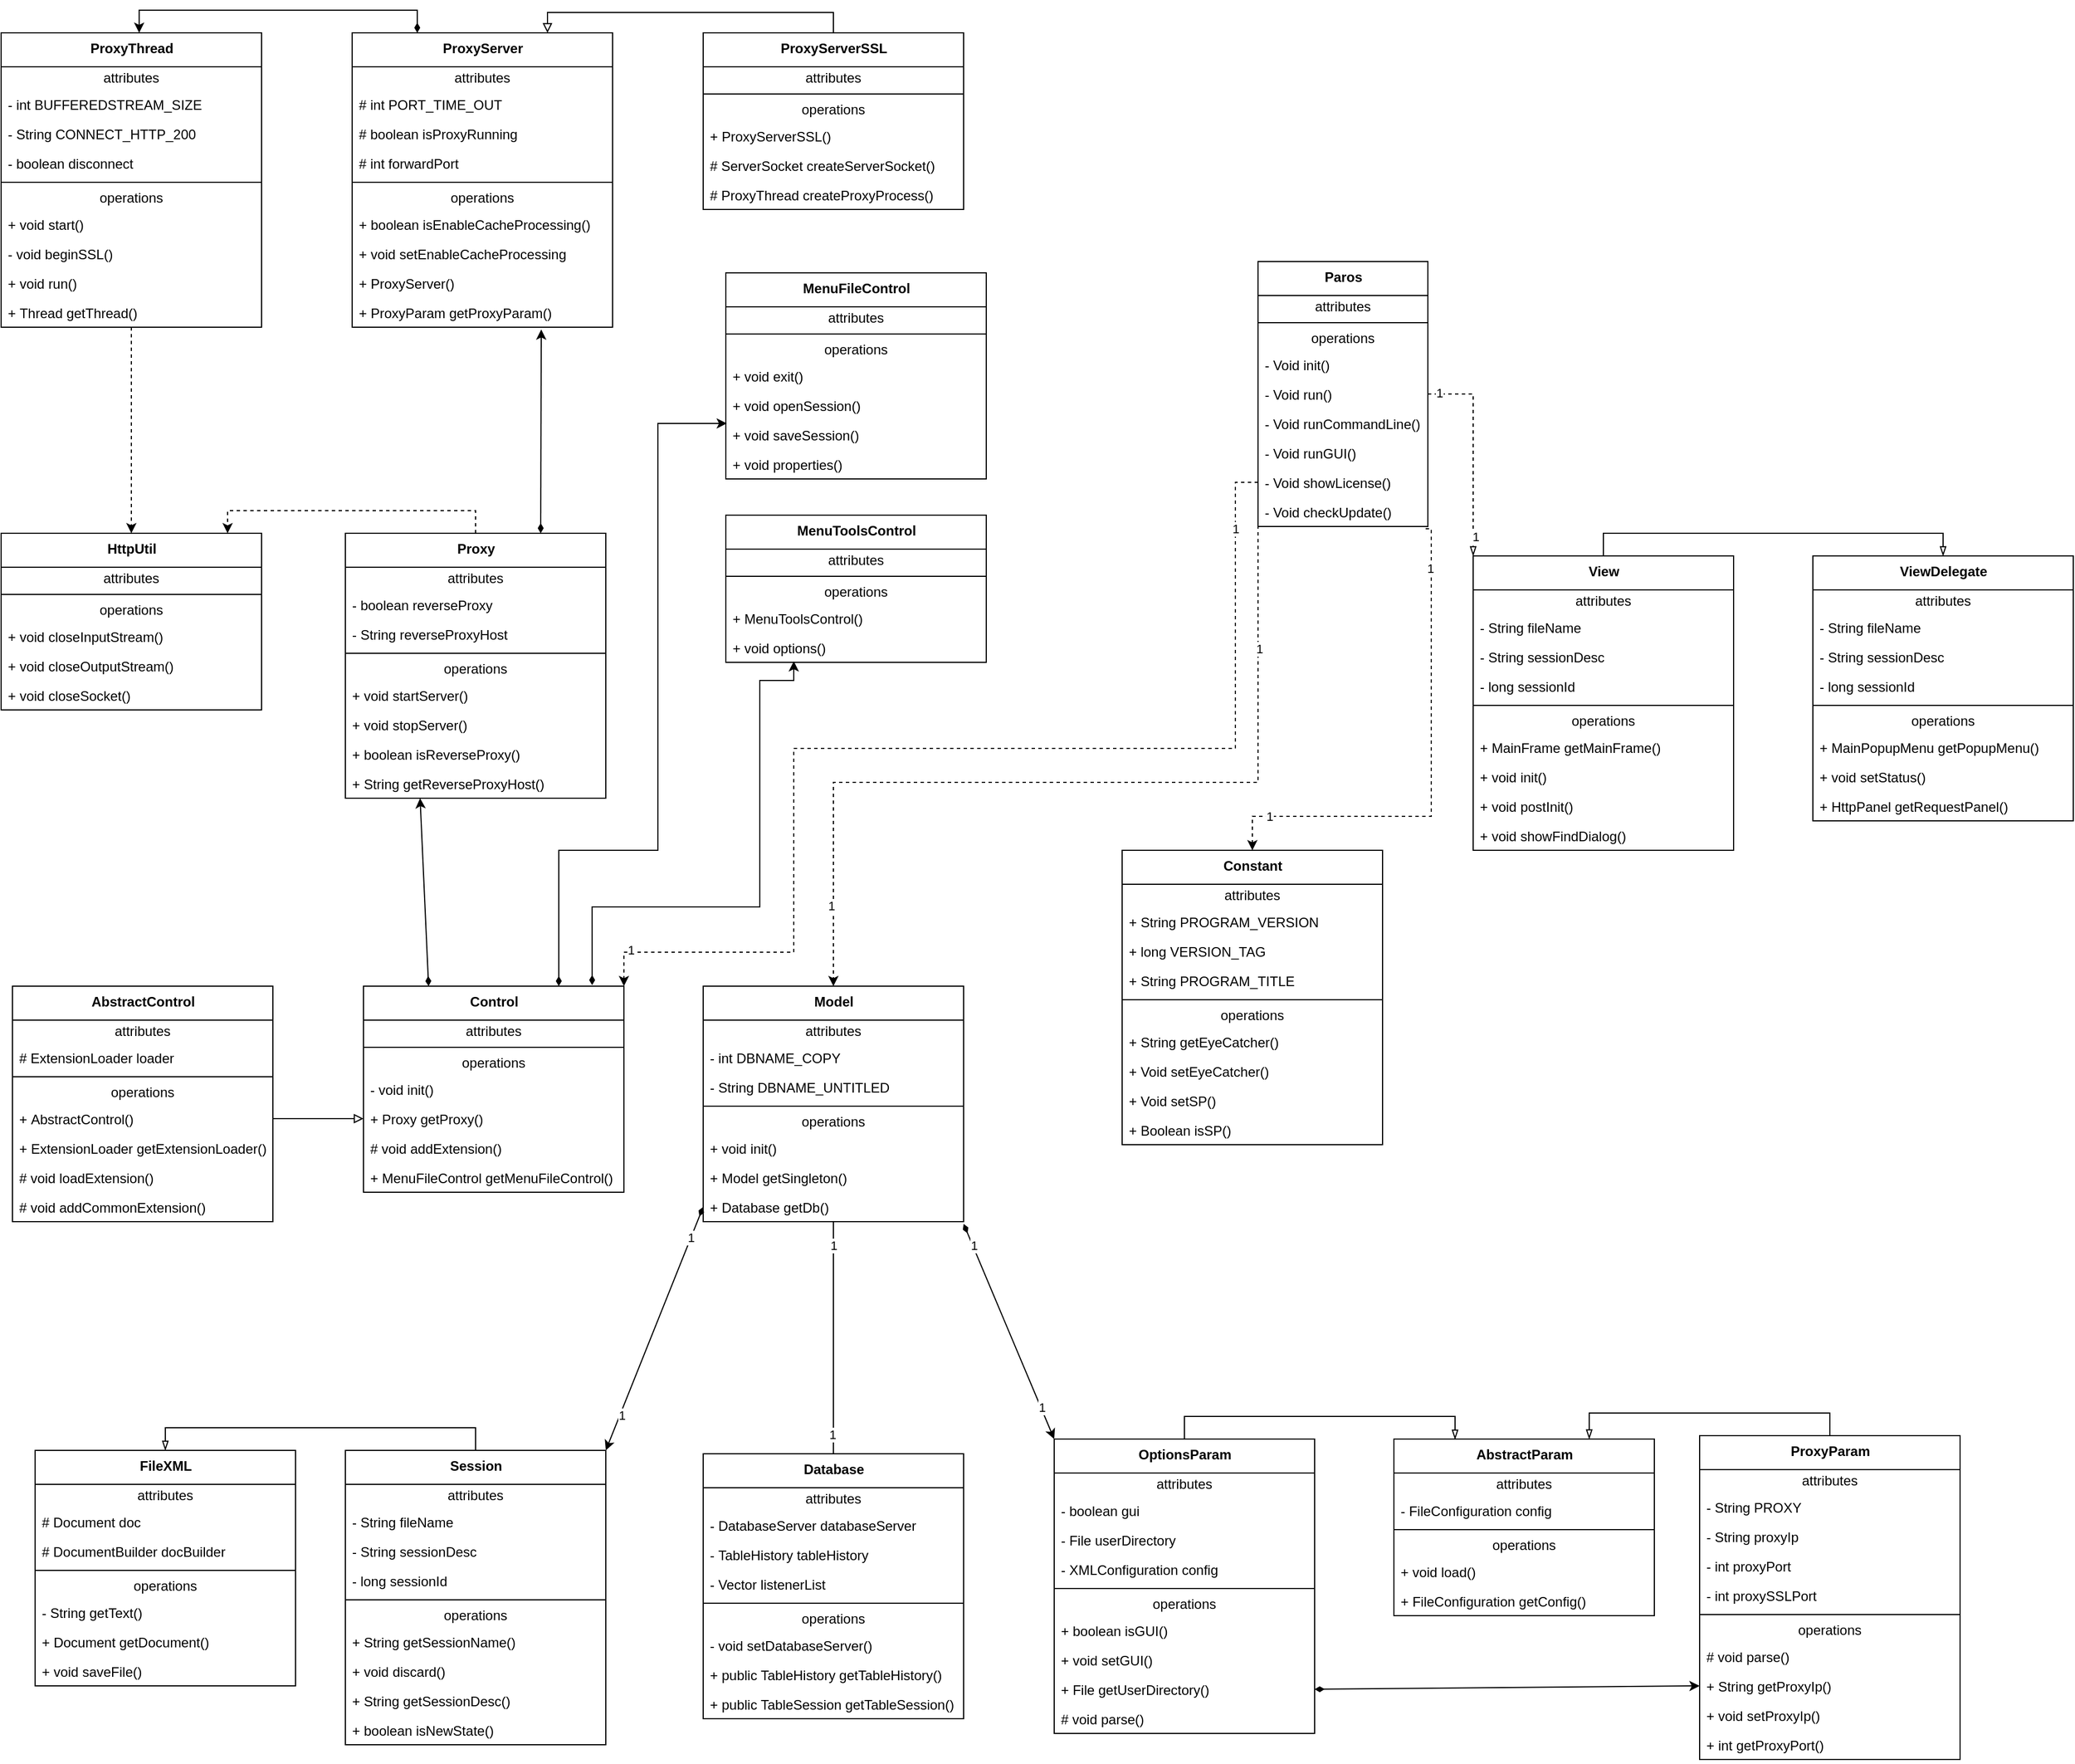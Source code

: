 <mxfile version="15.2.7" type="github">
  <diagram name="Page-1" id="e7e014a7-5840-1c2e-5031-d8a46d1fe8dd">
    <mxGraphModel dx="1422" dy="1620" grid="1" gridSize="10" guides="1" tooltips="1" connect="1" arrows="1" fold="1" page="1" pageScale="1" pageWidth="1169" pageHeight="826" background="none" math="0" shadow="0">
      <root>
        <mxCell id="0" />
        <mxCell id="1" parent="0" />
        <mxCell id="wCw5lcvpdyDeGTqnCOpX-11" value="&lt;b&gt;Paros&lt;/b&gt;" style="swimlane;fontStyle=0;align=center;verticalAlign=top;childLayout=stackLayout;horizontal=1;startSize=30;horizontalStack=0;resizeParent=1;resizeParentMax=0;resizeLast=0;collapsible=0;marginBottom=0;html=1;" parent="1" vertex="1">
          <mxGeometry x="1390" y="-558" width="150" height="234" as="geometry" />
        </mxCell>
        <mxCell id="wCw5lcvpdyDeGTqnCOpX-12" value="attributes" style="text;html=1;strokeColor=none;fillColor=none;align=center;verticalAlign=middle;spacingLeft=4;spacingRight=4;overflow=hidden;rotatable=0;points=[[0,0.5],[1,0.5]];portConstraint=eastwest;" parent="wCw5lcvpdyDeGTqnCOpX-11" vertex="1">
          <mxGeometry y="30" width="150" height="20" as="geometry" />
        </mxCell>
        <mxCell id="wCw5lcvpdyDeGTqnCOpX-16" value="" style="line;strokeWidth=1;fillColor=none;align=left;verticalAlign=middle;spacingTop=-1;spacingLeft=3;spacingRight=3;rotatable=0;labelPosition=right;points=[];portConstraint=eastwest;" parent="wCw5lcvpdyDeGTqnCOpX-11" vertex="1">
          <mxGeometry y="50" width="150" height="8" as="geometry" />
        </mxCell>
        <mxCell id="wCw5lcvpdyDeGTqnCOpX-17" value="operations" style="text;html=1;strokeColor=none;fillColor=none;align=center;verticalAlign=middle;spacingLeft=4;spacingRight=4;overflow=hidden;rotatable=0;points=[[0,0.5],[1,0.5]];portConstraint=eastwest;" parent="wCw5lcvpdyDeGTqnCOpX-11" vertex="1">
          <mxGeometry y="58" width="150" height="20" as="geometry" />
        </mxCell>
        <mxCell id="wCw5lcvpdyDeGTqnCOpX-23" value="- Void init()" style="text;strokeColor=none;fillColor=none;align=left;verticalAlign=top;spacingLeft=4;spacingRight=4;overflow=hidden;rotatable=0;points=[[0,0.5],[1,0.5]];portConstraint=eastwest;" parent="wCw5lcvpdyDeGTqnCOpX-11" vertex="1">
          <mxGeometry y="78" width="150" height="26" as="geometry" />
        </mxCell>
        <mxCell id="wCw5lcvpdyDeGTqnCOpX-25" value="- Void run()" style="text;strokeColor=none;fillColor=none;align=left;verticalAlign=top;spacingLeft=4;spacingRight=4;overflow=hidden;rotatable=0;points=[[0,0.5],[1,0.5]];portConstraint=eastwest;" parent="wCw5lcvpdyDeGTqnCOpX-11" vertex="1">
          <mxGeometry y="104" width="150" height="26" as="geometry" />
        </mxCell>
        <mxCell id="wCw5lcvpdyDeGTqnCOpX-24" value="- Void runCommandLine()" style="text;strokeColor=none;fillColor=none;align=left;verticalAlign=top;spacingLeft=4;spacingRight=4;overflow=hidden;rotatable=0;points=[[0,0.5],[1,0.5]];portConstraint=eastwest;" parent="wCw5lcvpdyDeGTqnCOpX-11" vertex="1">
          <mxGeometry y="130" width="150" height="26" as="geometry" />
        </mxCell>
        <mxCell id="wCw5lcvpdyDeGTqnCOpX-48" value="- Void runGUI()" style="text;strokeColor=none;fillColor=none;align=left;verticalAlign=top;spacingLeft=4;spacingRight=4;overflow=hidden;rotatable=0;points=[[0,0.5],[1,0.5]];portConstraint=eastwest;" parent="wCw5lcvpdyDeGTqnCOpX-11" vertex="1">
          <mxGeometry y="156" width="150" height="26" as="geometry" />
        </mxCell>
        <mxCell id="wCw5lcvpdyDeGTqnCOpX-49" value="- Void showLicense()" style="text;strokeColor=none;fillColor=none;align=left;verticalAlign=top;spacingLeft=4;spacingRight=4;overflow=hidden;rotatable=0;points=[[0,0.5],[1,0.5]];portConstraint=eastwest;" parent="wCw5lcvpdyDeGTqnCOpX-11" vertex="1">
          <mxGeometry y="182" width="150" height="26" as="geometry" />
        </mxCell>
        <mxCell id="wCw5lcvpdyDeGTqnCOpX-50" value="- Void checkUpdate() " style="text;strokeColor=none;fillColor=none;align=left;verticalAlign=top;spacingLeft=4;spacingRight=4;overflow=hidden;rotatable=0;points=[[0,0.5],[1,0.5]];portConstraint=eastwest;" parent="wCw5lcvpdyDeGTqnCOpX-11" vertex="1">
          <mxGeometry y="208" width="150" height="26" as="geometry" />
        </mxCell>
        <mxCell id="wCw5lcvpdyDeGTqnCOpX-39" value="&lt;b&gt;Constant&lt;/b&gt;" style="swimlane;fontStyle=0;align=center;verticalAlign=top;childLayout=stackLayout;horizontal=1;startSize=30;horizontalStack=0;resizeParent=1;resizeParentMax=0;resizeLast=0;collapsible=0;marginBottom=0;html=1;" parent="1" vertex="1">
          <mxGeometry x="1270" y="-38" width="230" height="260" as="geometry" />
        </mxCell>
        <mxCell id="wCw5lcvpdyDeGTqnCOpX-40" value="attributes" style="text;html=1;strokeColor=none;fillColor=none;align=center;verticalAlign=middle;spacingLeft=4;spacingRight=4;overflow=hidden;rotatable=0;points=[[0,0.5],[1,0.5]];portConstraint=eastwest;" parent="wCw5lcvpdyDeGTqnCOpX-39" vertex="1">
          <mxGeometry y="30" width="230" height="20" as="geometry" />
        </mxCell>
        <mxCell id="wCw5lcvpdyDeGTqnCOpX-43" value="+ String PROGRAM_VERSION" style="text;strokeColor=none;fillColor=none;align=left;verticalAlign=top;spacingLeft=4;spacingRight=4;overflow=hidden;rotatable=0;points=[[0,0.5],[1,0.5]];portConstraint=eastwest;" parent="wCw5lcvpdyDeGTqnCOpX-39" vertex="1">
          <mxGeometry y="50" width="230" height="26" as="geometry" />
        </mxCell>
        <mxCell id="wCw5lcvpdyDeGTqnCOpX-44" value="+ long VERSION_TAG" style="text;strokeColor=none;fillColor=none;align=left;verticalAlign=top;spacingLeft=4;spacingRight=4;overflow=hidden;rotatable=0;points=[[0,0.5],[1,0.5]];portConstraint=eastwest;" parent="wCw5lcvpdyDeGTqnCOpX-39" vertex="1">
          <mxGeometry y="76" width="230" height="26" as="geometry" />
        </mxCell>
        <mxCell id="wCw5lcvpdyDeGTqnCOpX-53" value="+ String PROGRAM_TITLE" style="text;strokeColor=none;fillColor=none;align=left;verticalAlign=top;spacingLeft=4;spacingRight=4;overflow=hidden;rotatable=0;points=[[0,0.5],[1,0.5]];portConstraint=eastwest;" parent="wCw5lcvpdyDeGTqnCOpX-39" vertex="1">
          <mxGeometry y="102" width="230" height="26" as="geometry" />
        </mxCell>
        <mxCell id="wCw5lcvpdyDeGTqnCOpX-41" value="" style="line;strokeWidth=1;fillColor=none;align=left;verticalAlign=middle;spacingTop=-1;spacingLeft=3;spacingRight=3;rotatable=0;labelPosition=right;points=[];portConstraint=eastwest;" parent="wCw5lcvpdyDeGTqnCOpX-39" vertex="1">
          <mxGeometry y="128" width="230" height="8" as="geometry" />
        </mxCell>
        <mxCell id="wCw5lcvpdyDeGTqnCOpX-42" value="operations" style="text;html=1;strokeColor=none;fillColor=none;align=center;verticalAlign=middle;spacingLeft=4;spacingRight=4;overflow=hidden;rotatable=0;points=[[0,0.5],[1,0.5]];portConstraint=eastwest;" parent="wCw5lcvpdyDeGTqnCOpX-39" vertex="1">
          <mxGeometry y="136" width="230" height="20" as="geometry" />
        </mxCell>
        <mxCell id="wCw5lcvpdyDeGTqnCOpX-45" value="+ String getEyeCatcher()" style="text;strokeColor=none;fillColor=none;align=left;verticalAlign=top;spacingLeft=4;spacingRight=4;overflow=hidden;rotatable=0;points=[[0,0.5],[1,0.5]];portConstraint=eastwest;" parent="wCw5lcvpdyDeGTqnCOpX-39" vertex="1">
          <mxGeometry y="156" width="230" height="26" as="geometry" />
        </mxCell>
        <mxCell id="wCw5lcvpdyDeGTqnCOpX-46" value="+ Void setEyeCatcher()" style="text;strokeColor=none;fillColor=none;align=left;verticalAlign=top;spacingLeft=4;spacingRight=4;overflow=hidden;rotatable=0;points=[[0,0.5],[1,0.5]];portConstraint=eastwest;" parent="wCw5lcvpdyDeGTqnCOpX-39" vertex="1">
          <mxGeometry y="182" width="230" height="26" as="geometry" />
        </mxCell>
        <mxCell id="wCw5lcvpdyDeGTqnCOpX-47" value="+ Void setSP()" style="text;strokeColor=none;fillColor=none;align=left;verticalAlign=top;spacingLeft=4;spacingRight=4;overflow=hidden;rotatable=0;points=[[0,0.5],[1,0.5]];portConstraint=eastwest;" parent="wCw5lcvpdyDeGTqnCOpX-39" vertex="1">
          <mxGeometry y="208" width="230" height="26" as="geometry" />
        </mxCell>
        <mxCell id="wCw5lcvpdyDeGTqnCOpX-52" value="+ Boolean isSP()" style="text;strokeColor=none;fillColor=none;align=left;verticalAlign=top;spacingLeft=4;spacingRight=4;overflow=hidden;rotatable=0;points=[[0,0.5],[1,0.5]];portConstraint=eastwest;" parent="wCw5lcvpdyDeGTqnCOpX-39" vertex="1">
          <mxGeometry y="234" width="230" height="26" as="geometry" />
        </mxCell>
        <mxCell id="wCw5lcvpdyDeGTqnCOpX-111" style="edgeStyle=orthogonalEdgeStyle;rounded=0;orthogonalLoop=1;jettySize=auto;html=1;endArrow=none;endFill=0;" parent="1" source="wCw5lcvpdyDeGTqnCOpX-54" target="wCw5lcvpdyDeGTqnCOpX-65" edge="1">
          <mxGeometry relative="1" as="geometry" />
        </mxCell>
        <mxCell id="wCw5lcvpdyDeGTqnCOpX-112" value="1" style="edgeLabel;html=1;align=center;verticalAlign=middle;resizable=0;points=[];" parent="wCw5lcvpdyDeGTqnCOpX-111" vertex="1" connectable="0">
          <mxGeometry x="-0.795" relative="1" as="geometry">
            <mxPoint as="offset" />
          </mxGeometry>
        </mxCell>
        <mxCell id="wCw5lcvpdyDeGTqnCOpX-113" value="1" style="edgeLabel;html=1;align=center;verticalAlign=middle;resizable=0;points=[];" parent="wCw5lcvpdyDeGTqnCOpX-111" vertex="1" connectable="0">
          <mxGeometry x="0.834" y="-1" relative="1" as="geometry">
            <mxPoint as="offset" />
          </mxGeometry>
        </mxCell>
        <mxCell id="wCw5lcvpdyDeGTqnCOpX-54" value="&lt;b&gt;Model&lt;/b&gt;" style="swimlane;fontStyle=0;align=center;verticalAlign=top;childLayout=stackLayout;horizontal=1;startSize=30;horizontalStack=0;resizeParent=1;resizeParentMax=0;resizeLast=0;collapsible=0;marginBottom=0;html=1;" parent="1" vertex="1">
          <mxGeometry x="900" y="82" width="230" height="208" as="geometry" />
        </mxCell>
        <mxCell id="wCw5lcvpdyDeGTqnCOpX-55" value="attributes" style="text;html=1;strokeColor=none;fillColor=none;align=center;verticalAlign=middle;spacingLeft=4;spacingRight=4;overflow=hidden;rotatable=0;points=[[0,0.5],[1,0.5]];portConstraint=eastwest;" parent="wCw5lcvpdyDeGTqnCOpX-54" vertex="1">
          <mxGeometry y="30" width="230" height="20" as="geometry" />
        </mxCell>
        <mxCell id="wCw5lcvpdyDeGTqnCOpX-56" value="- int DBNAME_COPY" style="text;strokeColor=none;fillColor=none;align=left;verticalAlign=top;spacingLeft=4;spacingRight=4;overflow=hidden;rotatable=0;points=[[0,0.5],[1,0.5]];portConstraint=eastwest;" parent="wCw5lcvpdyDeGTqnCOpX-54" vertex="1">
          <mxGeometry y="50" width="230" height="26" as="geometry" />
        </mxCell>
        <mxCell id="wCw5lcvpdyDeGTqnCOpX-57" value="- String DBNAME_UNTITLED" style="text;strokeColor=none;fillColor=none;align=left;verticalAlign=top;spacingLeft=4;spacingRight=4;overflow=hidden;rotatable=0;points=[[0,0.5],[1,0.5]];portConstraint=eastwest;" parent="wCw5lcvpdyDeGTqnCOpX-54" vertex="1">
          <mxGeometry y="76" width="230" height="26" as="geometry" />
        </mxCell>
        <mxCell id="wCw5lcvpdyDeGTqnCOpX-59" value="" style="line;strokeWidth=1;fillColor=none;align=left;verticalAlign=middle;spacingTop=-1;spacingLeft=3;spacingRight=3;rotatable=0;labelPosition=right;points=[];portConstraint=eastwest;" parent="wCw5lcvpdyDeGTqnCOpX-54" vertex="1">
          <mxGeometry y="102" width="230" height="8" as="geometry" />
        </mxCell>
        <mxCell id="wCw5lcvpdyDeGTqnCOpX-60" value="operations" style="text;html=1;strokeColor=none;fillColor=none;align=center;verticalAlign=middle;spacingLeft=4;spacingRight=4;overflow=hidden;rotatable=0;points=[[0,0.5],[1,0.5]];portConstraint=eastwest;" parent="wCw5lcvpdyDeGTqnCOpX-54" vertex="1">
          <mxGeometry y="110" width="230" height="20" as="geometry" />
        </mxCell>
        <mxCell id="wCw5lcvpdyDeGTqnCOpX-61" value="+ void init()" style="text;strokeColor=none;fillColor=none;align=left;verticalAlign=top;spacingLeft=4;spacingRight=4;overflow=hidden;rotatable=0;points=[[0,0.5],[1,0.5]];portConstraint=eastwest;" parent="wCw5lcvpdyDeGTqnCOpX-54" vertex="1">
          <mxGeometry y="130" width="230" height="26" as="geometry" />
        </mxCell>
        <mxCell id="wCw5lcvpdyDeGTqnCOpX-62" value="+ Model getSingleton()" style="text;strokeColor=none;fillColor=none;align=left;verticalAlign=top;spacingLeft=4;spacingRight=4;overflow=hidden;rotatable=0;points=[[0,0.5],[1,0.5]];portConstraint=eastwest;" parent="wCw5lcvpdyDeGTqnCOpX-54" vertex="1">
          <mxGeometry y="156" width="230" height="26" as="geometry" />
        </mxCell>
        <mxCell id="wCw5lcvpdyDeGTqnCOpX-63" value="+ Database getDb() " style="text;strokeColor=none;fillColor=none;align=left;verticalAlign=top;spacingLeft=4;spacingRight=4;overflow=hidden;rotatable=0;points=[[0,0.5],[1,0.5]];portConstraint=eastwest;" parent="wCw5lcvpdyDeGTqnCOpX-54" vertex="1">
          <mxGeometry y="182" width="230" height="26" as="geometry" />
        </mxCell>
        <mxCell id="wCw5lcvpdyDeGTqnCOpX-65" value="&lt;b&gt;Database&lt;/b&gt;" style="swimlane;fontStyle=0;align=center;verticalAlign=top;childLayout=stackLayout;horizontal=1;startSize=30;horizontalStack=0;resizeParent=1;resizeParentMax=0;resizeLast=0;collapsible=0;marginBottom=0;html=1;" parent="1" vertex="1">
          <mxGeometry x="900" y="495" width="230" height="234" as="geometry" />
        </mxCell>
        <mxCell id="wCw5lcvpdyDeGTqnCOpX-66" value="attributes" style="text;html=1;strokeColor=none;fillColor=none;align=center;verticalAlign=middle;spacingLeft=4;spacingRight=4;overflow=hidden;rotatable=0;points=[[0,0.5],[1,0.5]];portConstraint=eastwest;" parent="wCw5lcvpdyDeGTqnCOpX-65" vertex="1">
          <mxGeometry y="30" width="230" height="20" as="geometry" />
        </mxCell>
        <mxCell id="wCw5lcvpdyDeGTqnCOpX-67" value="- DatabaseServer databaseServer" style="text;strokeColor=none;fillColor=none;align=left;verticalAlign=top;spacingLeft=4;spacingRight=4;overflow=hidden;rotatable=0;points=[[0,0.5],[1,0.5]];portConstraint=eastwest;" parent="wCw5lcvpdyDeGTqnCOpX-65" vertex="1">
          <mxGeometry y="50" width="230" height="26" as="geometry" />
        </mxCell>
        <mxCell id="wCw5lcvpdyDeGTqnCOpX-68" value="- TableHistory tableHistory" style="text;strokeColor=none;fillColor=none;align=left;verticalAlign=top;spacingLeft=4;spacingRight=4;overflow=hidden;rotatable=0;points=[[0,0.5],[1,0.5]];portConstraint=eastwest;" parent="wCw5lcvpdyDeGTqnCOpX-65" vertex="1">
          <mxGeometry y="76" width="230" height="26" as="geometry" />
        </mxCell>
        <mxCell id="wCw5lcvpdyDeGTqnCOpX-69" value="- Vector listenerList" style="text;strokeColor=none;fillColor=none;align=left;verticalAlign=top;spacingLeft=4;spacingRight=4;overflow=hidden;rotatable=0;points=[[0,0.5],[1,0.5]];portConstraint=eastwest;" parent="wCw5lcvpdyDeGTqnCOpX-65" vertex="1">
          <mxGeometry y="102" width="230" height="26" as="geometry" />
        </mxCell>
        <mxCell id="wCw5lcvpdyDeGTqnCOpX-70" value="" style="line;strokeWidth=1;fillColor=none;align=left;verticalAlign=middle;spacingTop=-1;spacingLeft=3;spacingRight=3;rotatable=0;labelPosition=right;points=[];portConstraint=eastwest;" parent="wCw5lcvpdyDeGTqnCOpX-65" vertex="1">
          <mxGeometry y="128" width="230" height="8" as="geometry" />
        </mxCell>
        <mxCell id="wCw5lcvpdyDeGTqnCOpX-71" value="operations" style="text;html=1;strokeColor=none;fillColor=none;align=center;verticalAlign=middle;spacingLeft=4;spacingRight=4;overflow=hidden;rotatable=0;points=[[0,0.5],[1,0.5]];portConstraint=eastwest;" parent="wCw5lcvpdyDeGTqnCOpX-65" vertex="1">
          <mxGeometry y="136" width="230" height="20" as="geometry" />
        </mxCell>
        <mxCell id="wCw5lcvpdyDeGTqnCOpX-72" value="- void setDatabaseServer()" style="text;strokeColor=none;fillColor=none;align=left;verticalAlign=top;spacingLeft=4;spacingRight=4;overflow=hidden;rotatable=0;points=[[0,0.5],[1,0.5]];portConstraint=eastwest;" parent="wCw5lcvpdyDeGTqnCOpX-65" vertex="1">
          <mxGeometry y="156" width="230" height="26" as="geometry" />
        </mxCell>
        <mxCell id="wCw5lcvpdyDeGTqnCOpX-73" value="+ public TableHistory getTableHistory()" style="text;strokeColor=none;fillColor=none;align=left;verticalAlign=top;spacingLeft=4;spacingRight=4;overflow=hidden;rotatable=0;points=[[0,0.5],[1,0.5]];portConstraint=eastwest;" parent="wCw5lcvpdyDeGTqnCOpX-65" vertex="1">
          <mxGeometry y="182" width="230" height="26" as="geometry" />
        </mxCell>
        <mxCell id="wCw5lcvpdyDeGTqnCOpX-76" value="+ public TableSession getTableSession() " style="text;strokeColor=none;fillColor=none;align=left;verticalAlign=top;spacingLeft=4;spacingRight=4;overflow=hidden;rotatable=0;points=[[0,0.5],[1,0.5]];portConstraint=eastwest;" parent="wCw5lcvpdyDeGTqnCOpX-65" vertex="1">
          <mxGeometry y="208" width="230" height="26" as="geometry" />
        </mxCell>
        <mxCell id="wCw5lcvpdyDeGTqnCOpX-128" style="edgeStyle=orthogonalEdgeStyle;rounded=0;orthogonalLoop=1;jettySize=auto;html=1;exitX=0.5;exitY=0;exitDx=0;exitDy=0;entryX=0.5;entryY=0;entryDx=0;entryDy=0;startArrow=none;startFill=0;endArrow=blockThin;endFill=0;" parent="1" source="wCw5lcvpdyDeGTqnCOpX-77" target="wCw5lcvpdyDeGTqnCOpX-101" edge="1">
          <mxGeometry relative="1" as="geometry" />
        </mxCell>
        <mxCell id="wCw5lcvpdyDeGTqnCOpX-77" value="&lt;b&gt;Session&lt;/b&gt;" style="swimlane;fontStyle=0;align=center;verticalAlign=top;childLayout=stackLayout;horizontal=1;startSize=30;horizontalStack=0;resizeParent=1;resizeParentMax=0;resizeLast=0;collapsible=0;marginBottom=0;html=1;" parent="1" vertex="1">
          <mxGeometry x="584" y="492" width="230" height="260" as="geometry" />
        </mxCell>
        <mxCell id="wCw5lcvpdyDeGTqnCOpX-78" value="attributes" style="text;html=1;strokeColor=none;fillColor=none;align=center;verticalAlign=middle;spacingLeft=4;spacingRight=4;overflow=hidden;rotatable=0;points=[[0,0.5],[1,0.5]];portConstraint=eastwest;" parent="wCw5lcvpdyDeGTqnCOpX-77" vertex="1">
          <mxGeometry y="30" width="230" height="20" as="geometry" />
        </mxCell>
        <mxCell id="wCw5lcvpdyDeGTqnCOpX-79" value="- String fileName" style="text;strokeColor=none;fillColor=none;align=left;verticalAlign=top;spacingLeft=4;spacingRight=4;overflow=hidden;rotatable=0;points=[[0,0.5],[1,0.5]];portConstraint=eastwest;" parent="wCw5lcvpdyDeGTqnCOpX-77" vertex="1">
          <mxGeometry y="50" width="230" height="26" as="geometry" />
        </mxCell>
        <mxCell id="wCw5lcvpdyDeGTqnCOpX-80" value="- String sessionDesc" style="text;strokeColor=none;fillColor=none;align=left;verticalAlign=top;spacingLeft=4;spacingRight=4;overflow=hidden;rotatable=0;points=[[0,0.5],[1,0.5]];portConstraint=eastwest;" parent="wCw5lcvpdyDeGTqnCOpX-77" vertex="1">
          <mxGeometry y="76" width="230" height="26" as="geometry" />
        </mxCell>
        <mxCell id="wCw5lcvpdyDeGTqnCOpX-81" value="- long sessionId" style="text;strokeColor=none;fillColor=none;align=left;verticalAlign=top;spacingLeft=4;spacingRight=4;overflow=hidden;rotatable=0;points=[[0,0.5],[1,0.5]];portConstraint=eastwest;" parent="wCw5lcvpdyDeGTqnCOpX-77" vertex="1">
          <mxGeometry y="102" width="230" height="26" as="geometry" />
        </mxCell>
        <mxCell id="wCw5lcvpdyDeGTqnCOpX-82" value="" style="line;strokeWidth=1;fillColor=none;align=left;verticalAlign=middle;spacingTop=-1;spacingLeft=3;spacingRight=3;rotatable=0;labelPosition=right;points=[];portConstraint=eastwest;" parent="wCw5lcvpdyDeGTqnCOpX-77" vertex="1">
          <mxGeometry y="128" width="230" height="8" as="geometry" />
        </mxCell>
        <mxCell id="wCw5lcvpdyDeGTqnCOpX-83" value="operations" style="text;html=1;strokeColor=none;fillColor=none;align=center;verticalAlign=middle;spacingLeft=4;spacingRight=4;overflow=hidden;rotatable=0;points=[[0,0.5],[1,0.5]];portConstraint=eastwest;" parent="wCw5lcvpdyDeGTqnCOpX-77" vertex="1">
          <mxGeometry y="136" width="230" height="20" as="geometry" />
        </mxCell>
        <mxCell id="wCw5lcvpdyDeGTqnCOpX-84" value="+ String getSessionName()" style="text;strokeColor=none;fillColor=none;align=left;verticalAlign=top;spacingLeft=4;spacingRight=4;overflow=hidden;rotatable=0;points=[[0,0.5],[1,0.5]];portConstraint=eastwest;" parent="wCw5lcvpdyDeGTqnCOpX-77" vertex="1">
          <mxGeometry y="156" width="230" height="26" as="geometry" />
        </mxCell>
        <mxCell id="wCw5lcvpdyDeGTqnCOpX-85" value="+ void discard()" style="text;strokeColor=none;fillColor=none;align=left;verticalAlign=top;spacingLeft=4;spacingRight=4;overflow=hidden;rotatable=0;points=[[0,0.5],[1,0.5]];portConstraint=eastwest;" parent="wCw5lcvpdyDeGTqnCOpX-77" vertex="1">
          <mxGeometry y="182" width="230" height="26" as="geometry" />
        </mxCell>
        <mxCell id="wCw5lcvpdyDeGTqnCOpX-86" value="+ String getSessionDesc() " style="text;strokeColor=none;fillColor=none;align=left;verticalAlign=top;spacingLeft=4;spacingRight=4;overflow=hidden;rotatable=0;points=[[0,0.5],[1,0.5]];portConstraint=eastwest;" parent="wCw5lcvpdyDeGTqnCOpX-77" vertex="1">
          <mxGeometry y="208" width="230" height="26" as="geometry" />
        </mxCell>
        <mxCell id="wCw5lcvpdyDeGTqnCOpX-87" value="+ boolean isNewState()" style="text;strokeColor=none;fillColor=none;align=left;verticalAlign=top;spacingLeft=4;spacingRight=4;overflow=hidden;rotatable=0;points=[[0,0.5],[1,0.5]];portConstraint=eastwest;" parent="wCw5lcvpdyDeGTqnCOpX-77" vertex="1">
          <mxGeometry y="234" width="230" height="26" as="geometry" />
        </mxCell>
        <mxCell id="wCw5lcvpdyDeGTqnCOpX-140" style="edgeStyle=orthogonalEdgeStyle;rounded=0;orthogonalLoop=1;jettySize=auto;html=1;exitX=0.5;exitY=0;exitDx=0;exitDy=0;entryX=0.233;entryY=0.002;entryDx=0;entryDy=0;entryPerimeter=0;startArrow=none;startFill=0;endArrow=blockThin;endFill=0;" parent="1" source="wCw5lcvpdyDeGTqnCOpX-88" target="wCw5lcvpdyDeGTqnCOpX-129" edge="1">
          <mxGeometry relative="1" as="geometry">
            <Array as="points">
              <mxPoint x="1325" y="462" />
              <mxPoint x="1564" y="462" />
              <mxPoint x="1564" y="482" />
            </Array>
          </mxGeometry>
        </mxCell>
        <mxCell id="wCw5lcvpdyDeGTqnCOpX-88" value="&lt;b&gt;OptionsParam&lt;/b&gt;" style="swimlane;fontStyle=0;align=center;verticalAlign=top;childLayout=stackLayout;horizontal=1;startSize=30;horizontalStack=0;resizeParent=1;resizeParentMax=0;resizeLast=0;collapsible=0;marginBottom=0;html=1;" parent="1" vertex="1">
          <mxGeometry x="1210" y="482" width="230" height="260" as="geometry" />
        </mxCell>
        <mxCell id="wCw5lcvpdyDeGTqnCOpX-89" value="attributes" style="text;html=1;strokeColor=none;fillColor=none;align=center;verticalAlign=middle;spacingLeft=4;spacingRight=4;overflow=hidden;rotatable=0;points=[[0,0.5],[1,0.5]];portConstraint=eastwest;" parent="wCw5lcvpdyDeGTqnCOpX-88" vertex="1">
          <mxGeometry y="30" width="230" height="20" as="geometry" />
        </mxCell>
        <mxCell id="wCw5lcvpdyDeGTqnCOpX-90" value="- boolean gui" style="text;strokeColor=none;fillColor=none;align=left;verticalAlign=top;spacingLeft=4;spacingRight=4;overflow=hidden;rotatable=0;points=[[0,0.5],[1,0.5]];portConstraint=eastwest;" parent="wCw5lcvpdyDeGTqnCOpX-88" vertex="1">
          <mxGeometry y="50" width="230" height="26" as="geometry" />
        </mxCell>
        <mxCell id="wCw5lcvpdyDeGTqnCOpX-91" value="- File userDirectory" style="text;strokeColor=none;fillColor=none;align=left;verticalAlign=top;spacingLeft=4;spacingRight=4;overflow=hidden;rotatable=0;points=[[0,0.5],[1,0.5]];portConstraint=eastwest;" parent="wCw5lcvpdyDeGTqnCOpX-88" vertex="1">
          <mxGeometry y="76" width="230" height="26" as="geometry" />
        </mxCell>
        <mxCell id="wCw5lcvpdyDeGTqnCOpX-92" value="- XMLConfiguration config" style="text;strokeColor=none;fillColor=none;align=left;verticalAlign=top;spacingLeft=4;spacingRight=4;overflow=hidden;rotatable=0;points=[[0,0.5],[1,0.5]];portConstraint=eastwest;" parent="wCw5lcvpdyDeGTqnCOpX-88" vertex="1">
          <mxGeometry y="102" width="230" height="26" as="geometry" />
        </mxCell>
        <mxCell id="wCw5lcvpdyDeGTqnCOpX-93" value="" style="line;strokeWidth=1;fillColor=none;align=left;verticalAlign=middle;spacingTop=-1;spacingLeft=3;spacingRight=3;rotatable=0;labelPosition=right;points=[];portConstraint=eastwest;" parent="wCw5lcvpdyDeGTqnCOpX-88" vertex="1">
          <mxGeometry y="128" width="230" height="8" as="geometry" />
        </mxCell>
        <mxCell id="wCw5lcvpdyDeGTqnCOpX-94" value="operations" style="text;html=1;strokeColor=none;fillColor=none;align=center;verticalAlign=middle;spacingLeft=4;spacingRight=4;overflow=hidden;rotatable=0;points=[[0,0.5],[1,0.5]];portConstraint=eastwest;" parent="wCw5lcvpdyDeGTqnCOpX-88" vertex="1">
          <mxGeometry y="136" width="230" height="20" as="geometry" />
        </mxCell>
        <mxCell id="wCw5lcvpdyDeGTqnCOpX-95" value="+ boolean isGUI()" style="text;strokeColor=none;fillColor=none;align=left;verticalAlign=top;spacingLeft=4;spacingRight=4;overflow=hidden;rotatable=0;points=[[0,0.5],[1,0.5]];portConstraint=eastwest;" parent="wCw5lcvpdyDeGTqnCOpX-88" vertex="1">
          <mxGeometry y="156" width="230" height="26" as="geometry" />
        </mxCell>
        <mxCell id="wCw5lcvpdyDeGTqnCOpX-96" value="+ void setGUI()" style="text;strokeColor=none;fillColor=none;align=left;verticalAlign=top;spacingLeft=4;spacingRight=4;overflow=hidden;rotatable=0;points=[[0,0.5],[1,0.5]];portConstraint=eastwest;" parent="wCw5lcvpdyDeGTqnCOpX-88" vertex="1">
          <mxGeometry y="182" width="230" height="26" as="geometry" />
        </mxCell>
        <mxCell id="wCw5lcvpdyDeGTqnCOpX-97" value="+ File getUserDirectory()" style="text;strokeColor=none;fillColor=none;align=left;verticalAlign=top;spacingLeft=4;spacingRight=4;overflow=hidden;rotatable=0;points=[[0,0.5],[1,0.5]];portConstraint=eastwest;" parent="wCw5lcvpdyDeGTqnCOpX-88" vertex="1">
          <mxGeometry y="208" width="230" height="26" as="geometry" />
        </mxCell>
        <mxCell id="wCw5lcvpdyDeGTqnCOpX-99" value="# void parse()" style="text;strokeColor=none;fillColor=none;align=left;verticalAlign=top;spacingLeft=4;spacingRight=4;overflow=hidden;rotatable=0;points=[[0,0.5],[1,0.5]];portConstraint=eastwest;" parent="wCw5lcvpdyDeGTqnCOpX-88" vertex="1">
          <mxGeometry y="234" width="230" height="26" as="geometry" />
        </mxCell>
        <mxCell id="wCw5lcvpdyDeGTqnCOpX-101" value="&lt;b&gt;FileXML&lt;/b&gt;" style="swimlane;fontStyle=0;align=center;verticalAlign=top;childLayout=stackLayout;horizontal=1;startSize=30;horizontalStack=0;resizeParent=1;resizeParentMax=0;resizeLast=0;collapsible=0;marginBottom=0;html=1;" parent="1" vertex="1">
          <mxGeometry x="310" y="492" width="230" height="208" as="geometry" />
        </mxCell>
        <mxCell id="wCw5lcvpdyDeGTqnCOpX-102" value="attributes" style="text;html=1;strokeColor=none;fillColor=none;align=center;verticalAlign=middle;spacingLeft=4;spacingRight=4;overflow=hidden;rotatable=0;points=[[0,0.5],[1,0.5]];portConstraint=eastwest;" parent="wCw5lcvpdyDeGTqnCOpX-101" vertex="1">
          <mxGeometry y="30" width="230" height="20" as="geometry" />
        </mxCell>
        <mxCell id="wCw5lcvpdyDeGTqnCOpX-103" value="# Document doc" style="text;strokeColor=none;fillColor=none;align=left;verticalAlign=top;spacingLeft=4;spacingRight=4;overflow=hidden;rotatable=0;points=[[0,0.5],[1,0.5]];portConstraint=eastwest;" parent="wCw5lcvpdyDeGTqnCOpX-101" vertex="1">
          <mxGeometry y="50" width="230" height="26" as="geometry" />
        </mxCell>
        <mxCell id="wCw5lcvpdyDeGTqnCOpX-104" value="# DocumentBuilder docBuilder" style="text;strokeColor=none;fillColor=none;align=left;verticalAlign=top;spacingLeft=4;spacingRight=4;overflow=hidden;rotatable=0;points=[[0,0.5],[1,0.5]];portConstraint=eastwest;" parent="wCw5lcvpdyDeGTqnCOpX-101" vertex="1">
          <mxGeometry y="76" width="230" height="26" as="geometry" />
        </mxCell>
        <mxCell id="wCw5lcvpdyDeGTqnCOpX-105" value="" style="line;strokeWidth=1;fillColor=none;align=left;verticalAlign=middle;spacingTop=-1;spacingLeft=3;spacingRight=3;rotatable=0;labelPosition=right;points=[];portConstraint=eastwest;" parent="wCw5lcvpdyDeGTqnCOpX-101" vertex="1">
          <mxGeometry y="102" width="230" height="8" as="geometry" />
        </mxCell>
        <mxCell id="wCw5lcvpdyDeGTqnCOpX-106" value="operations" style="text;html=1;strokeColor=none;fillColor=none;align=center;verticalAlign=middle;spacingLeft=4;spacingRight=4;overflow=hidden;rotatable=0;points=[[0,0.5],[1,0.5]];portConstraint=eastwest;" parent="wCw5lcvpdyDeGTqnCOpX-101" vertex="1">
          <mxGeometry y="110" width="230" height="20" as="geometry" />
        </mxCell>
        <mxCell id="wCw5lcvpdyDeGTqnCOpX-107" value="- String getText()" style="text;strokeColor=none;fillColor=none;align=left;verticalAlign=top;spacingLeft=4;spacingRight=4;overflow=hidden;rotatable=0;points=[[0,0.5],[1,0.5]];portConstraint=eastwest;" parent="wCw5lcvpdyDeGTqnCOpX-101" vertex="1">
          <mxGeometry y="130" width="230" height="26" as="geometry" />
        </mxCell>
        <mxCell id="wCw5lcvpdyDeGTqnCOpX-108" value="+ Document getDocument()" style="text;strokeColor=none;fillColor=none;align=left;verticalAlign=top;spacingLeft=4;spacingRight=4;overflow=hidden;rotatable=0;points=[[0,0.5],[1,0.5]];portConstraint=eastwest;" parent="wCw5lcvpdyDeGTqnCOpX-101" vertex="1">
          <mxGeometry y="156" width="230" height="26" as="geometry" />
        </mxCell>
        <mxCell id="wCw5lcvpdyDeGTqnCOpX-109" value="+ void saveFile()" style="text;strokeColor=none;fillColor=none;align=left;verticalAlign=top;spacingLeft=4;spacingRight=4;overflow=hidden;rotatable=0;points=[[0,0.5],[1,0.5]];portConstraint=eastwest;" parent="wCw5lcvpdyDeGTqnCOpX-101" vertex="1">
          <mxGeometry y="182" width="230" height="26" as="geometry" />
        </mxCell>
        <mxCell id="wCw5lcvpdyDeGTqnCOpX-115" style="rounded=0;orthogonalLoop=1;jettySize=auto;html=1;entryX=0;entryY=0;entryDx=0;entryDy=0;endArrow=classic;endFill=1;startArrow=diamondThin;startFill=1;" parent="1" target="wCw5lcvpdyDeGTqnCOpX-88" edge="1">
          <mxGeometry relative="1" as="geometry">
            <mxPoint x="1130" y="292" as="sourcePoint" />
          </mxGeometry>
        </mxCell>
        <mxCell id="wCw5lcvpdyDeGTqnCOpX-116" value="1" style="edgeLabel;html=1;align=center;verticalAlign=middle;resizable=0;points=[];" parent="wCw5lcvpdyDeGTqnCOpX-115" vertex="1" connectable="0">
          <mxGeometry x="-0.802" y="1" relative="1" as="geometry">
            <mxPoint as="offset" />
          </mxGeometry>
        </mxCell>
        <mxCell id="wCw5lcvpdyDeGTqnCOpX-117" value="1" style="edgeLabel;html=1;align=center;verticalAlign=middle;resizable=0;points=[];" parent="wCw5lcvpdyDeGTqnCOpX-115" vertex="1" connectable="0">
          <mxGeometry x="0.706" relative="1" as="geometry">
            <mxPoint as="offset" />
          </mxGeometry>
        </mxCell>
        <mxCell id="wCw5lcvpdyDeGTqnCOpX-118" style="edgeStyle=orthogonalEdgeStyle;rounded=0;orthogonalLoop=1;jettySize=auto;html=1;exitX=0;exitY=0.5;exitDx=0;exitDy=0;entryX=0.5;entryY=0;entryDx=0;entryDy=0;startArrow=none;startFill=0;endArrow=classic;endFill=1;dashed=1;" parent="1" source="wCw5lcvpdyDeGTqnCOpX-50" target="wCw5lcvpdyDeGTqnCOpX-54" edge="1">
          <mxGeometry relative="1" as="geometry">
            <Array as="points">
              <mxPoint x="1390" y="-98" />
              <mxPoint x="1015" y="-98" />
            </Array>
          </mxGeometry>
        </mxCell>
        <mxCell id="wCw5lcvpdyDeGTqnCOpX-119" value="1" style="edgeLabel;html=1;align=center;verticalAlign=middle;resizable=0;points=[];" parent="wCw5lcvpdyDeGTqnCOpX-118" vertex="1" connectable="0">
          <mxGeometry x="-0.695" y="1" relative="1" as="geometry">
            <mxPoint as="offset" />
          </mxGeometry>
        </mxCell>
        <mxCell id="wCw5lcvpdyDeGTqnCOpX-120" value="1" style="edgeLabel;html=1;align=center;verticalAlign=middle;resizable=0;points=[];" parent="wCw5lcvpdyDeGTqnCOpX-118" vertex="1" connectable="0">
          <mxGeometry x="0.821" y="-2" relative="1" as="geometry">
            <mxPoint as="offset" />
          </mxGeometry>
        </mxCell>
        <mxCell id="wCw5lcvpdyDeGTqnCOpX-121" style="edgeStyle=orthogonalEdgeStyle;rounded=0;orthogonalLoop=1;jettySize=auto;html=1;exitX=0.987;exitY=1.077;exitDx=0;exitDy=0;entryX=0.5;entryY=0;entryDx=0;entryDy=0;dashed=1;startArrow=none;startFill=0;endArrow=classic;endFill=1;exitPerimeter=0;" parent="1" source="wCw5lcvpdyDeGTqnCOpX-50" target="wCw5lcvpdyDeGTqnCOpX-39" edge="1">
          <mxGeometry relative="1" as="geometry">
            <Array as="points">
              <mxPoint x="1543" y="-322" />
              <mxPoint x="1543" y="-68" />
              <mxPoint x="1385" y="-68" />
            </Array>
          </mxGeometry>
        </mxCell>
        <mxCell id="wCw5lcvpdyDeGTqnCOpX-122" value="1" style="edgeLabel;html=1;align=center;verticalAlign=middle;resizable=0;points=[];" parent="wCw5lcvpdyDeGTqnCOpX-121" vertex="1" connectable="0">
          <mxGeometry x="-0.822" y="-1" relative="1" as="geometry">
            <mxPoint as="offset" />
          </mxGeometry>
        </mxCell>
        <mxCell id="wCw5lcvpdyDeGTqnCOpX-123" value="1" style="edgeLabel;html=1;align=center;verticalAlign=middle;resizable=0;points=[];" parent="wCw5lcvpdyDeGTqnCOpX-121" vertex="1" connectable="0">
          <mxGeometry x="0.798" relative="1" as="geometry">
            <mxPoint as="offset" />
          </mxGeometry>
        </mxCell>
        <mxCell id="wCw5lcvpdyDeGTqnCOpX-124" style="edgeStyle=none;rounded=0;orthogonalLoop=1;jettySize=auto;html=1;exitX=0;exitY=0.5;exitDx=0;exitDy=0;entryX=1;entryY=0;entryDx=0;entryDy=0;startArrow=diamondThin;startFill=1;endArrow=classic;endFill=1;" parent="1" source="wCw5lcvpdyDeGTqnCOpX-63" target="wCw5lcvpdyDeGTqnCOpX-77" edge="1">
          <mxGeometry relative="1" as="geometry" />
        </mxCell>
        <mxCell id="wCw5lcvpdyDeGTqnCOpX-125" value="1" style="edgeLabel;html=1;align=center;verticalAlign=middle;resizable=0;points=[];" parent="wCw5lcvpdyDeGTqnCOpX-124" vertex="1" connectable="0">
          <mxGeometry x="-0.751" relative="1" as="geometry">
            <mxPoint as="offset" />
          </mxGeometry>
        </mxCell>
        <mxCell id="wCw5lcvpdyDeGTqnCOpX-126" value="1" style="edgeLabel;html=1;align=center;verticalAlign=middle;resizable=0;points=[];" parent="wCw5lcvpdyDeGTqnCOpX-124" vertex="1" connectable="0">
          <mxGeometry x="0.703" y="1" relative="1" as="geometry">
            <mxPoint as="offset" />
          </mxGeometry>
        </mxCell>
        <mxCell id="wCw5lcvpdyDeGTqnCOpX-129" value="&lt;b&gt;AbstractParam&lt;/b&gt;" style="swimlane;fontStyle=0;align=center;verticalAlign=top;childLayout=stackLayout;horizontal=1;startSize=30;horizontalStack=0;resizeParent=1;resizeParentMax=0;resizeLast=0;collapsible=0;marginBottom=0;html=1;" parent="1" vertex="1">
          <mxGeometry x="1510" y="482" width="230" height="156" as="geometry" />
        </mxCell>
        <mxCell id="wCw5lcvpdyDeGTqnCOpX-130" value="attributes" style="text;html=1;strokeColor=none;fillColor=none;align=center;verticalAlign=middle;spacingLeft=4;spacingRight=4;overflow=hidden;rotatable=0;points=[[0,0.5],[1,0.5]];portConstraint=eastwest;" parent="wCw5lcvpdyDeGTqnCOpX-129" vertex="1">
          <mxGeometry y="30" width="230" height="20" as="geometry" />
        </mxCell>
        <mxCell id="wCw5lcvpdyDeGTqnCOpX-131" value="- FileConfiguration config" style="text;strokeColor=none;fillColor=none;align=left;verticalAlign=top;spacingLeft=4;spacingRight=4;overflow=hidden;rotatable=0;points=[[0,0.5],[1,0.5]];portConstraint=eastwest;" parent="wCw5lcvpdyDeGTqnCOpX-129" vertex="1">
          <mxGeometry y="50" width="230" height="26" as="geometry" />
        </mxCell>
        <mxCell id="wCw5lcvpdyDeGTqnCOpX-134" value="" style="line;strokeWidth=1;fillColor=none;align=left;verticalAlign=middle;spacingTop=-1;spacingLeft=3;spacingRight=3;rotatable=0;labelPosition=right;points=[];portConstraint=eastwest;" parent="wCw5lcvpdyDeGTqnCOpX-129" vertex="1">
          <mxGeometry y="76" width="230" height="8" as="geometry" />
        </mxCell>
        <mxCell id="wCw5lcvpdyDeGTqnCOpX-135" value="operations" style="text;html=1;strokeColor=none;fillColor=none;align=center;verticalAlign=middle;spacingLeft=4;spacingRight=4;overflow=hidden;rotatable=0;points=[[0,0.5],[1,0.5]];portConstraint=eastwest;" parent="wCw5lcvpdyDeGTqnCOpX-129" vertex="1">
          <mxGeometry y="84" width="230" height="20" as="geometry" />
        </mxCell>
        <mxCell id="wCw5lcvpdyDeGTqnCOpX-136" value="+ void load()" style="text;strokeColor=none;fillColor=none;align=left;verticalAlign=top;spacingLeft=4;spacingRight=4;overflow=hidden;rotatable=0;points=[[0,0.5],[1,0.5]];portConstraint=eastwest;" parent="wCw5lcvpdyDeGTqnCOpX-129" vertex="1">
          <mxGeometry y="104" width="230" height="26" as="geometry" />
        </mxCell>
        <mxCell id="wCw5lcvpdyDeGTqnCOpX-137" value="+ FileConfiguration getConfig()" style="text;strokeColor=none;fillColor=none;align=left;verticalAlign=top;spacingLeft=4;spacingRight=4;overflow=hidden;rotatable=0;points=[[0,0.5],[1,0.5]];portConstraint=eastwest;" parent="wCw5lcvpdyDeGTqnCOpX-129" vertex="1">
          <mxGeometry y="130" width="230" height="26" as="geometry" />
        </mxCell>
        <mxCell id="wCw5lcvpdyDeGTqnCOpX-141" value="&lt;b&gt;HttpUtil&lt;/b&gt;" style="swimlane;fontStyle=0;align=center;verticalAlign=top;childLayout=stackLayout;horizontal=1;startSize=30;horizontalStack=0;resizeParent=1;resizeParentMax=0;resizeLast=0;collapsible=0;marginBottom=0;html=1;" parent="1" vertex="1">
          <mxGeometry x="280" y="-318" width="230" height="156" as="geometry" />
        </mxCell>
        <mxCell id="wCw5lcvpdyDeGTqnCOpX-142" value="attributes" style="text;html=1;strokeColor=none;fillColor=none;align=center;verticalAlign=middle;spacingLeft=4;spacingRight=4;overflow=hidden;rotatable=0;points=[[0,0.5],[1,0.5]];portConstraint=eastwest;" parent="wCw5lcvpdyDeGTqnCOpX-141" vertex="1">
          <mxGeometry y="30" width="230" height="20" as="geometry" />
        </mxCell>
        <mxCell id="wCw5lcvpdyDeGTqnCOpX-146" value="" style="line;strokeWidth=1;fillColor=none;align=left;verticalAlign=middle;spacingTop=-1;spacingLeft=3;spacingRight=3;rotatable=0;labelPosition=right;points=[];portConstraint=eastwest;" parent="wCw5lcvpdyDeGTqnCOpX-141" vertex="1">
          <mxGeometry y="50" width="230" height="8" as="geometry" />
        </mxCell>
        <mxCell id="wCw5lcvpdyDeGTqnCOpX-147" value="operations" style="text;html=1;strokeColor=none;fillColor=none;align=center;verticalAlign=middle;spacingLeft=4;spacingRight=4;overflow=hidden;rotatable=0;points=[[0,0.5],[1,0.5]];portConstraint=eastwest;" parent="wCw5lcvpdyDeGTqnCOpX-141" vertex="1">
          <mxGeometry y="58" width="230" height="20" as="geometry" />
        </mxCell>
        <mxCell id="wCw5lcvpdyDeGTqnCOpX-149" value="+ void closeInputStream()" style="text;strokeColor=none;fillColor=none;align=left;verticalAlign=top;spacingLeft=4;spacingRight=4;overflow=hidden;rotatable=0;points=[[0,0.5],[1,0.5]];portConstraint=eastwest;" parent="wCw5lcvpdyDeGTqnCOpX-141" vertex="1">
          <mxGeometry y="78" width="230" height="26" as="geometry" />
        </mxCell>
        <mxCell id="wCw5lcvpdyDeGTqnCOpX-150" value="+ void closeOutputStream()" style="text;strokeColor=none;fillColor=none;align=left;verticalAlign=top;spacingLeft=4;spacingRight=4;overflow=hidden;rotatable=0;points=[[0,0.5],[1,0.5]];portConstraint=eastwest;" parent="wCw5lcvpdyDeGTqnCOpX-141" vertex="1">
          <mxGeometry y="104" width="230" height="26" as="geometry" />
        </mxCell>
        <mxCell id="wCw5lcvpdyDeGTqnCOpX-151" value="+ void closeSocket()" style="text;strokeColor=none;fillColor=none;align=left;verticalAlign=top;spacingLeft=4;spacingRight=4;overflow=hidden;rotatable=0;points=[[0,0.5],[1,0.5]];portConstraint=eastwest;" parent="wCw5lcvpdyDeGTqnCOpX-141" vertex="1">
          <mxGeometry y="130" width="230" height="26" as="geometry" />
        </mxCell>
        <mxCell id="wCw5lcvpdyDeGTqnCOpX-177" style="edgeStyle=orthogonalEdgeStyle;rounded=0;orthogonalLoop=1;jettySize=auto;html=1;exitX=0.5;exitY=0;exitDx=0;exitDy=0;entryX=0.5;entryY=0;entryDx=0;entryDy=0;startArrow=none;startFill=0;endArrow=blockThin;endFill=0;" parent="1" source="wCw5lcvpdyDeGTqnCOpX-152" target="wCw5lcvpdyDeGTqnCOpX-166" edge="1">
          <mxGeometry relative="1" as="geometry" />
        </mxCell>
        <mxCell id="wCw5lcvpdyDeGTqnCOpX-152" value="&lt;b&gt;View&lt;/b&gt;" style="swimlane;fontStyle=0;align=center;verticalAlign=top;childLayout=stackLayout;horizontal=1;startSize=30;horizontalStack=0;resizeParent=1;resizeParentMax=0;resizeLast=0;collapsible=0;marginBottom=0;html=1;" parent="1" vertex="1">
          <mxGeometry x="1580" y="-298" width="230" height="260" as="geometry" />
        </mxCell>
        <mxCell id="wCw5lcvpdyDeGTqnCOpX-153" value="attributes" style="text;html=1;strokeColor=none;fillColor=none;align=center;verticalAlign=middle;spacingLeft=4;spacingRight=4;overflow=hidden;rotatable=0;points=[[0,0.5],[1,0.5]];portConstraint=eastwest;" parent="wCw5lcvpdyDeGTqnCOpX-152" vertex="1">
          <mxGeometry y="30" width="230" height="20" as="geometry" />
        </mxCell>
        <mxCell id="wCw5lcvpdyDeGTqnCOpX-154" value="- String fileName" style="text;strokeColor=none;fillColor=none;align=left;verticalAlign=top;spacingLeft=4;spacingRight=4;overflow=hidden;rotatable=0;points=[[0,0.5],[1,0.5]];portConstraint=eastwest;" parent="wCw5lcvpdyDeGTqnCOpX-152" vertex="1">
          <mxGeometry y="50" width="230" height="26" as="geometry" />
        </mxCell>
        <mxCell id="wCw5lcvpdyDeGTqnCOpX-155" value="- String sessionDesc" style="text;strokeColor=none;fillColor=none;align=left;verticalAlign=top;spacingLeft=4;spacingRight=4;overflow=hidden;rotatable=0;points=[[0,0.5],[1,0.5]];portConstraint=eastwest;" parent="wCw5lcvpdyDeGTqnCOpX-152" vertex="1">
          <mxGeometry y="76" width="230" height="26" as="geometry" />
        </mxCell>
        <mxCell id="wCw5lcvpdyDeGTqnCOpX-156" value="- long sessionId" style="text;strokeColor=none;fillColor=none;align=left;verticalAlign=top;spacingLeft=4;spacingRight=4;overflow=hidden;rotatable=0;points=[[0,0.5],[1,0.5]];portConstraint=eastwest;" parent="wCw5lcvpdyDeGTqnCOpX-152" vertex="1">
          <mxGeometry y="102" width="230" height="26" as="geometry" />
        </mxCell>
        <mxCell id="wCw5lcvpdyDeGTqnCOpX-157" value="" style="line;strokeWidth=1;fillColor=none;align=left;verticalAlign=middle;spacingTop=-1;spacingLeft=3;spacingRight=3;rotatable=0;labelPosition=right;points=[];portConstraint=eastwest;" parent="wCw5lcvpdyDeGTqnCOpX-152" vertex="1">
          <mxGeometry y="128" width="230" height="8" as="geometry" />
        </mxCell>
        <mxCell id="wCw5lcvpdyDeGTqnCOpX-158" value="operations" style="text;html=1;strokeColor=none;fillColor=none;align=center;verticalAlign=middle;spacingLeft=4;spacingRight=4;overflow=hidden;rotatable=0;points=[[0,0.5],[1,0.5]];portConstraint=eastwest;" parent="wCw5lcvpdyDeGTqnCOpX-152" vertex="1">
          <mxGeometry y="136" width="230" height="20" as="geometry" />
        </mxCell>
        <mxCell id="wCw5lcvpdyDeGTqnCOpX-159" value="+ MainFrame getMainFrame()" style="text;strokeColor=none;fillColor=none;align=left;verticalAlign=top;spacingLeft=4;spacingRight=4;overflow=hidden;rotatable=0;points=[[0,0.5],[1,0.5]];portConstraint=eastwest;" parent="wCw5lcvpdyDeGTqnCOpX-152" vertex="1">
          <mxGeometry y="156" width="230" height="26" as="geometry" />
        </mxCell>
        <mxCell id="wCw5lcvpdyDeGTqnCOpX-160" value="+ void init()" style="text;strokeColor=none;fillColor=none;align=left;verticalAlign=top;spacingLeft=4;spacingRight=4;overflow=hidden;rotatable=0;points=[[0,0.5],[1,0.5]];portConstraint=eastwest;" parent="wCw5lcvpdyDeGTqnCOpX-152" vertex="1">
          <mxGeometry y="182" width="230" height="26" as="geometry" />
        </mxCell>
        <mxCell id="wCw5lcvpdyDeGTqnCOpX-161" value="+ void postInit() " style="text;strokeColor=none;fillColor=none;align=left;verticalAlign=top;spacingLeft=4;spacingRight=4;overflow=hidden;rotatable=0;points=[[0,0.5],[1,0.5]];portConstraint=eastwest;" parent="wCw5lcvpdyDeGTqnCOpX-152" vertex="1">
          <mxGeometry y="208" width="230" height="26" as="geometry" />
        </mxCell>
        <mxCell id="wCw5lcvpdyDeGTqnCOpX-162" value="+ void showFindDialog()" style="text;strokeColor=none;fillColor=none;align=left;verticalAlign=top;spacingLeft=4;spacingRight=4;overflow=hidden;rotatable=0;points=[[0,0.5],[1,0.5]];portConstraint=eastwest;" parent="wCw5lcvpdyDeGTqnCOpX-152" vertex="1">
          <mxGeometry y="234" width="230" height="26" as="geometry" />
        </mxCell>
        <mxCell id="wCw5lcvpdyDeGTqnCOpX-163" style="rounded=0;orthogonalLoop=1;jettySize=auto;html=1;exitX=1;exitY=0.5;exitDx=0;exitDy=0;entryX=0;entryY=0;entryDx=0;entryDy=0;startArrow=none;startFill=0;endArrow=blockThin;endFill=0;dashed=1;edgeStyle=orthogonalEdgeStyle;" parent="1" source="wCw5lcvpdyDeGTqnCOpX-25" target="wCw5lcvpdyDeGTqnCOpX-152" edge="1">
          <mxGeometry relative="1" as="geometry" />
        </mxCell>
        <mxCell id="wCw5lcvpdyDeGTqnCOpX-164" value="1" style="edgeLabel;html=1;align=center;verticalAlign=middle;resizable=0;points=[];" parent="wCw5lcvpdyDeGTqnCOpX-163" vertex="1" connectable="0">
          <mxGeometry x="-0.892" y="1" relative="1" as="geometry">
            <mxPoint as="offset" />
          </mxGeometry>
        </mxCell>
        <mxCell id="wCw5lcvpdyDeGTqnCOpX-165" value="1" style="edgeLabel;html=1;align=center;verticalAlign=middle;resizable=0;points=[];" parent="wCw5lcvpdyDeGTqnCOpX-163" vertex="1" connectable="0">
          <mxGeometry x="0.816" y="2" relative="1" as="geometry">
            <mxPoint as="offset" />
          </mxGeometry>
        </mxCell>
        <mxCell id="wCw5lcvpdyDeGTqnCOpX-166" value="&lt;b&gt;ViewDelegate&lt;/b&gt;" style="swimlane;fontStyle=0;align=center;verticalAlign=top;childLayout=stackLayout;horizontal=1;startSize=30;horizontalStack=0;resizeParent=1;resizeParentMax=0;resizeLast=0;collapsible=0;marginBottom=0;html=1;" parent="1" vertex="1">
          <mxGeometry x="1880" y="-298" width="230" height="234" as="geometry" />
        </mxCell>
        <mxCell id="wCw5lcvpdyDeGTqnCOpX-167" value="attributes" style="text;html=1;strokeColor=none;fillColor=none;align=center;verticalAlign=middle;spacingLeft=4;spacingRight=4;overflow=hidden;rotatable=0;points=[[0,0.5],[1,0.5]];portConstraint=eastwest;" parent="wCw5lcvpdyDeGTqnCOpX-166" vertex="1">
          <mxGeometry y="30" width="230" height="20" as="geometry" />
        </mxCell>
        <mxCell id="wCw5lcvpdyDeGTqnCOpX-168" value="- String fileName" style="text;strokeColor=none;fillColor=none;align=left;verticalAlign=top;spacingLeft=4;spacingRight=4;overflow=hidden;rotatable=0;points=[[0,0.5],[1,0.5]];portConstraint=eastwest;" parent="wCw5lcvpdyDeGTqnCOpX-166" vertex="1">
          <mxGeometry y="50" width="230" height="26" as="geometry" />
        </mxCell>
        <mxCell id="wCw5lcvpdyDeGTqnCOpX-169" value="- String sessionDesc" style="text;strokeColor=none;fillColor=none;align=left;verticalAlign=top;spacingLeft=4;spacingRight=4;overflow=hidden;rotatable=0;points=[[0,0.5],[1,0.5]];portConstraint=eastwest;" parent="wCw5lcvpdyDeGTqnCOpX-166" vertex="1">
          <mxGeometry y="76" width="230" height="26" as="geometry" />
        </mxCell>
        <mxCell id="wCw5lcvpdyDeGTqnCOpX-170" value="- long sessionId" style="text;strokeColor=none;fillColor=none;align=left;verticalAlign=top;spacingLeft=4;spacingRight=4;overflow=hidden;rotatable=0;points=[[0,0.5],[1,0.5]];portConstraint=eastwest;" parent="wCw5lcvpdyDeGTqnCOpX-166" vertex="1">
          <mxGeometry y="102" width="230" height="26" as="geometry" />
        </mxCell>
        <mxCell id="wCw5lcvpdyDeGTqnCOpX-171" value="" style="line;strokeWidth=1;fillColor=none;align=left;verticalAlign=middle;spacingTop=-1;spacingLeft=3;spacingRight=3;rotatable=0;labelPosition=right;points=[];portConstraint=eastwest;" parent="wCw5lcvpdyDeGTqnCOpX-166" vertex="1">
          <mxGeometry y="128" width="230" height="8" as="geometry" />
        </mxCell>
        <mxCell id="wCw5lcvpdyDeGTqnCOpX-172" value="operations" style="text;html=1;strokeColor=none;fillColor=none;align=center;verticalAlign=middle;spacingLeft=4;spacingRight=4;overflow=hidden;rotatable=0;points=[[0,0.5],[1,0.5]];portConstraint=eastwest;" parent="wCw5lcvpdyDeGTqnCOpX-166" vertex="1">
          <mxGeometry y="136" width="230" height="20" as="geometry" />
        </mxCell>
        <mxCell id="wCw5lcvpdyDeGTqnCOpX-173" value="+ MainPopupMenu getPopupMenu()" style="text;strokeColor=none;fillColor=none;align=left;verticalAlign=top;spacingLeft=4;spacingRight=4;overflow=hidden;rotatable=0;points=[[0,0.5],[1,0.5]];portConstraint=eastwest;" parent="wCw5lcvpdyDeGTqnCOpX-166" vertex="1">
          <mxGeometry y="156" width="230" height="26" as="geometry" />
        </mxCell>
        <mxCell id="wCw5lcvpdyDeGTqnCOpX-174" value="+ void setStatus()" style="text;strokeColor=none;fillColor=none;align=left;verticalAlign=top;spacingLeft=4;spacingRight=4;overflow=hidden;rotatable=0;points=[[0,0.5],[1,0.5]];portConstraint=eastwest;" parent="wCw5lcvpdyDeGTqnCOpX-166" vertex="1">
          <mxGeometry y="182" width="230" height="26" as="geometry" />
        </mxCell>
        <mxCell id="wCw5lcvpdyDeGTqnCOpX-175" value="+ HttpPanel getRequestPanel()" style="text;strokeColor=none;fillColor=none;align=left;verticalAlign=top;spacingLeft=4;spacingRight=4;overflow=hidden;rotatable=0;points=[[0,0.5],[1,0.5]];portConstraint=eastwest;" parent="wCw5lcvpdyDeGTqnCOpX-166" vertex="1">
          <mxGeometry y="208" width="230" height="26" as="geometry" />
        </mxCell>
        <mxCell id="wCw5lcvpdyDeGTqnCOpX-287" style="edgeStyle=none;rounded=0;orthogonalLoop=1;jettySize=auto;html=1;exitX=0.25;exitY=0;exitDx=0;exitDy=0;startArrow=diamondThin;startFill=1;endArrow=classic;endFill=1;" parent="1" source="wCw5lcvpdyDeGTqnCOpX-178" edge="1">
          <mxGeometry relative="1" as="geometry">
            <mxPoint x="650" y="-84" as="targetPoint" />
          </mxGeometry>
        </mxCell>
        <mxCell id="wCw5lcvpdyDeGTqnCOpX-294" style="edgeStyle=orthogonalEdgeStyle;rounded=0;orthogonalLoop=1;jettySize=auto;html=1;startArrow=diamondThin;startFill=1;endArrow=classic;endFill=1;exitX=0.878;exitY=-0.005;exitDx=0;exitDy=0;exitPerimeter=0;" parent="1" source="wCw5lcvpdyDeGTqnCOpX-178" edge="1">
          <mxGeometry relative="1" as="geometry">
            <mxPoint x="980" y="-205" as="targetPoint" />
            <Array as="points">
              <mxPoint x="802" y="12" />
              <mxPoint x="950" y="12" />
              <mxPoint x="950" y="-188" />
              <mxPoint x="980" y="-188" />
            </Array>
          </mxGeometry>
        </mxCell>
        <mxCell id="wCw5lcvpdyDeGTqnCOpX-295" style="edgeStyle=orthogonalEdgeStyle;rounded=0;orthogonalLoop=1;jettySize=auto;html=1;exitX=0.75;exitY=0;exitDx=0;exitDy=0;entryX=0.004;entryY=0.115;entryDx=0;entryDy=0;entryPerimeter=0;startArrow=diamondThin;startFill=1;endArrow=classic;endFill=1;" parent="1" source="wCw5lcvpdyDeGTqnCOpX-178" target="wCw5lcvpdyDeGTqnCOpX-225" edge="1">
          <mxGeometry relative="1" as="geometry">
            <Array as="points">
              <mxPoint x="773" y="-38" />
              <mxPoint x="860" y="-38" />
              <mxPoint x="860" y="-415" />
            </Array>
          </mxGeometry>
        </mxCell>
        <mxCell id="wCw5lcvpdyDeGTqnCOpX-178" value="&lt;b&gt;Control&lt;/b&gt;" style="swimlane;fontStyle=0;align=center;verticalAlign=top;childLayout=stackLayout;horizontal=1;startSize=30;horizontalStack=0;resizeParent=1;resizeParentMax=0;resizeLast=0;collapsible=0;marginBottom=0;html=1;" parent="1" vertex="1">
          <mxGeometry x="600" y="82" width="230" height="182" as="geometry" />
        </mxCell>
        <mxCell id="wCw5lcvpdyDeGTqnCOpX-179" value="attributes" style="text;html=1;strokeColor=none;fillColor=none;align=center;verticalAlign=middle;spacingLeft=4;spacingRight=4;overflow=hidden;rotatable=0;points=[[0,0.5],[1,0.5]];portConstraint=eastwest;" parent="wCw5lcvpdyDeGTqnCOpX-178" vertex="1">
          <mxGeometry y="30" width="230" height="20" as="geometry" />
        </mxCell>
        <mxCell id="wCw5lcvpdyDeGTqnCOpX-183" value="" style="line;strokeWidth=1;fillColor=none;align=left;verticalAlign=middle;spacingTop=-1;spacingLeft=3;spacingRight=3;rotatable=0;labelPosition=right;points=[];portConstraint=eastwest;" parent="wCw5lcvpdyDeGTqnCOpX-178" vertex="1">
          <mxGeometry y="50" width="230" height="8" as="geometry" />
        </mxCell>
        <mxCell id="wCw5lcvpdyDeGTqnCOpX-184" value="operations" style="text;html=1;strokeColor=none;fillColor=none;align=center;verticalAlign=middle;spacingLeft=4;spacingRight=4;overflow=hidden;rotatable=0;points=[[0,0.5],[1,0.5]];portConstraint=eastwest;" parent="wCw5lcvpdyDeGTqnCOpX-178" vertex="1">
          <mxGeometry y="58" width="230" height="20" as="geometry" />
        </mxCell>
        <mxCell id="wCw5lcvpdyDeGTqnCOpX-185" value="- void init()" style="text;strokeColor=none;fillColor=none;align=left;verticalAlign=top;spacingLeft=4;spacingRight=4;overflow=hidden;rotatable=0;points=[[0,0.5],[1,0.5]];portConstraint=eastwest;" parent="wCw5lcvpdyDeGTqnCOpX-178" vertex="1">
          <mxGeometry y="78" width="230" height="26" as="geometry" />
        </mxCell>
        <mxCell id="wCw5lcvpdyDeGTqnCOpX-186" value="+ Proxy getProxy()" style="text;strokeColor=none;fillColor=none;align=left;verticalAlign=top;spacingLeft=4;spacingRight=4;overflow=hidden;rotatable=0;points=[[0,0.5],[1,0.5]];portConstraint=eastwest;" parent="wCw5lcvpdyDeGTqnCOpX-178" vertex="1">
          <mxGeometry y="104" width="230" height="26" as="geometry" />
        </mxCell>
        <mxCell id="wCw5lcvpdyDeGTqnCOpX-187" value="# void addExtension()" style="text;strokeColor=none;fillColor=none;align=left;verticalAlign=top;spacingLeft=4;spacingRight=4;overflow=hidden;rotatable=0;points=[[0,0.5],[1,0.5]];portConstraint=eastwest;" parent="wCw5lcvpdyDeGTqnCOpX-178" vertex="1">
          <mxGeometry y="130" width="230" height="26" as="geometry" />
        </mxCell>
        <mxCell id="wCw5lcvpdyDeGTqnCOpX-188" value="+ MenuFileControl getMenuFileControl()" style="text;strokeColor=none;fillColor=none;align=left;verticalAlign=top;spacingLeft=4;spacingRight=4;overflow=hidden;rotatable=0;points=[[0,0.5],[1,0.5]];portConstraint=eastwest;" parent="wCw5lcvpdyDeGTqnCOpX-178" vertex="1">
          <mxGeometry y="156" width="230" height="26" as="geometry" />
        </mxCell>
        <mxCell id="wCw5lcvpdyDeGTqnCOpX-190" value="&lt;b&gt;AbstractControl&lt;/b&gt;" style="swimlane;fontStyle=0;align=center;verticalAlign=top;childLayout=stackLayout;horizontal=1;startSize=30;horizontalStack=0;resizeParent=1;resizeParentMax=0;resizeLast=0;collapsible=0;marginBottom=0;html=1;" parent="1" vertex="1">
          <mxGeometry x="290" y="82" width="230" height="208" as="geometry" />
        </mxCell>
        <mxCell id="wCw5lcvpdyDeGTqnCOpX-191" value="attributes" style="text;html=1;strokeColor=none;fillColor=none;align=center;verticalAlign=middle;spacingLeft=4;spacingRight=4;overflow=hidden;rotatable=0;points=[[0,0.5],[1,0.5]];portConstraint=eastwest;" parent="wCw5lcvpdyDeGTqnCOpX-190" vertex="1">
          <mxGeometry y="30" width="230" height="20" as="geometry" />
        </mxCell>
        <mxCell id="wCw5lcvpdyDeGTqnCOpX-192" value="# ExtensionLoader loader" style="text;strokeColor=none;fillColor=none;align=left;verticalAlign=top;spacingLeft=4;spacingRight=4;overflow=hidden;rotatable=0;points=[[0,0.5],[1,0.5]];portConstraint=eastwest;" parent="wCw5lcvpdyDeGTqnCOpX-190" vertex="1">
          <mxGeometry y="50" width="230" height="26" as="geometry" />
        </mxCell>
        <mxCell id="wCw5lcvpdyDeGTqnCOpX-195" value="" style="line;strokeWidth=1;fillColor=none;align=left;verticalAlign=middle;spacingTop=-1;spacingLeft=3;spacingRight=3;rotatable=0;labelPosition=right;points=[];portConstraint=eastwest;" parent="wCw5lcvpdyDeGTqnCOpX-190" vertex="1">
          <mxGeometry y="76" width="230" height="8" as="geometry" />
        </mxCell>
        <mxCell id="wCw5lcvpdyDeGTqnCOpX-196" value="operations" style="text;html=1;strokeColor=none;fillColor=none;align=center;verticalAlign=middle;spacingLeft=4;spacingRight=4;overflow=hidden;rotatable=0;points=[[0,0.5],[1,0.5]];portConstraint=eastwest;" parent="wCw5lcvpdyDeGTqnCOpX-190" vertex="1">
          <mxGeometry y="84" width="230" height="20" as="geometry" />
        </mxCell>
        <mxCell id="wCw5lcvpdyDeGTqnCOpX-197" value="+ AbstractControl()" style="text;strokeColor=none;fillColor=none;align=left;verticalAlign=top;spacingLeft=4;spacingRight=4;overflow=hidden;rotatable=0;points=[[0,0.5],[1,0.5]];portConstraint=eastwest;" parent="wCw5lcvpdyDeGTqnCOpX-190" vertex="1">
          <mxGeometry y="104" width="230" height="26" as="geometry" />
        </mxCell>
        <mxCell id="wCw5lcvpdyDeGTqnCOpX-198" value="+ ExtensionLoader getExtensionLoader()" style="text;strokeColor=none;fillColor=none;align=left;verticalAlign=top;spacingLeft=4;spacingRight=4;overflow=hidden;rotatable=0;points=[[0,0.5],[1,0.5]];portConstraint=eastwest;" parent="wCw5lcvpdyDeGTqnCOpX-190" vertex="1">
          <mxGeometry y="130" width="230" height="26" as="geometry" />
        </mxCell>
        <mxCell id="wCw5lcvpdyDeGTqnCOpX-199" value="# void loadExtension()" style="text;strokeColor=none;fillColor=none;align=left;verticalAlign=top;spacingLeft=4;spacingRight=4;overflow=hidden;rotatable=0;points=[[0,0.5],[1,0.5]];portConstraint=eastwest;" parent="wCw5lcvpdyDeGTqnCOpX-190" vertex="1">
          <mxGeometry y="156" width="230" height="26" as="geometry" />
        </mxCell>
        <mxCell id="wCw5lcvpdyDeGTqnCOpX-200" value="# void addCommonExtension()" style="text;strokeColor=none;fillColor=none;align=left;verticalAlign=top;spacingLeft=4;spacingRight=4;overflow=hidden;rotatable=0;points=[[0,0.5],[1,0.5]];portConstraint=eastwest;" parent="wCw5lcvpdyDeGTqnCOpX-190" vertex="1">
          <mxGeometry y="182" width="230" height="26" as="geometry" />
        </mxCell>
        <mxCell id="wCw5lcvpdyDeGTqnCOpX-201" style="rounded=0;orthogonalLoop=1;jettySize=auto;html=1;exitX=0;exitY=0.5;exitDx=0;exitDy=0;entryX=1;entryY=0;entryDx=0;entryDy=0;startArrow=none;startFill=0;endArrow=classic;endFill=1;dashed=1;edgeStyle=orthogonalEdgeStyle;" parent="1" source="wCw5lcvpdyDeGTqnCOpX-49" target="wCw5lcvpdyDeGTqnCOpX-178" edge="1">
          <mxGeometry relative="1" as="geometry">
            <Array as="points">
              <mxPoint x="1370" y="-363" />
              <mxPoint x="1370" y="-128" />
              <mxPoint x="980" y="-128" />
              <mxPoint x="980" y="52" />
              <mxPoint x="830" y="52" />
            </Array>
          </mxGeometry>
        </mxCell>
        <mxCell id="wCw5lcvpdyDeGTqnCOpX-202" value="1" style="edgeLabel;html=1;align=center;verticalAlign=middle;resizable=0;points=[];" parent="wCw5lcvpdyDeGTqnCOpX-201" vertex="1" connectable="0">
          <mxGeometry x="-0.879" relative="1" as="geometry">
            <mxPoint as="offset" />
          </mxGeometry>
        </mxCell>
        <mxCell id="wCw5lcvpdyDeGTqnCOpX-203" value="1" style="edgeLabel;html=1;align=center;verticalAlign=middle;resizable=0;points=[];" parent="wCw5lcvpdyDeGTqnCOpX-201" vertex="1" connectable="0">
          <mxGeometry x="0.928" y="-2" relative="1" as="geometry">
            <mxPoint as="offset" />
          </mxGeometry>
        </mxCell>
        <mxCell id="wCw5lcvpdyDeGTqnCOpX-204" style="edgeStyle=none;rounded=0;orthogonalLoop=1;jettySize=auto;html=1;exitX=1;exitY=0.5;exitDx=0;exitDy=0;entryX=0;entryY=0.5;entryDx=0;entryDy=0;startArrow=none;startFill=0;endArrow=block;endFill=0;" parent="1" source="wCw5lcvpdyDeGTqnCOpX-197" target="wCw5lcvpdyDeGTqnCOpX-186" edge="1">
          <mxGeometry relative="1" as="geometry" />
        </mxCell>
        <mxCell id="wCw5lcvpdyDeGTqnCOpX-286" style="rounded=0;orthogonalLoop=1;jettySize=auto;html=1;exitX=0.75;exitY=0;exitDx=0;exitDy=0;startArrow=diamondThin;startFill=1;endArrow=classic;endFill=1;" parent="1" source="wCw5lcvpdyDeGTqnCOpX-205" edge="1">
          <mxGeometry relative="1" as="geometry">
            <mxPoint x="757" y="-498" as="targetPoint" />
          </mxGeometry>
        </mxCell>
        <mxCell id="wCw5lcvpdyDeGTqnCOpX-205" value="&lt;b&gt;Proxy&lt;/b&gt;" style="swimlane;fontStyle=0;align=center;verticalAlign=top;childLayout=stackLayout;horizontal=1;startSize=30;horizontalStack=0;resizeParent=1;resizeParentMax=0;resizeLast=0;collapsible=0;marginBottom=0;html=1;" parent="1" vertex="1">
          <mxGeometry x="584" y="-318" width="230" height="234" as="geometry" />
        </mxCell>
        <mxCell id="wCw5lcvpdyDeGTqnCOpX-206" value="attributes" style="text;html=1;strokeColor=none;fillColor=none;align=center;verticalAlign=middle;spacingLeft=4;spacingRight=4;overflow=hidden;rotatable=0;points=[[0,0.5],[1,0.5]];portConstraint=eastwest;" parent="wCw5lcvpdyDeGTqnCOpX-205" vertex="1">
          <mxGeometry y="30" width="230" height="20" as="geometry" />
        </mxCell>
        <mxCell id="wCw5lcvpdyDeGTqnCOpX-207" value="- boolean reverseProxy" style="text;strokeColor=none;fillColor=none;align=left;verticalAlign=top;spacingLeft=4;spacingRight=4;overflow=hidden;rotatable=0;points=[[0,0.5],[1,0.5]];portConstraint=eastwest;" parent="wCw5lcvpdyDeGTqnCOpX-205" vertex="1">
          <mxGeometry y="50" width="230" height="26" as="geometry" />
        </mxCell>
        <mxCell id="wCw5lcvpdyDeGTqnCOpX-208" value="- String reverseProxyHost" style="text;strokeColor=none;fillColor=none;align=left;verticalAlign=top;spacingLeft=4;spacingRight=4;overflow=hidden;rotatable=0;points=[[0,0.5],[1,0.5]];portConstraint=eastwest;" parent="wCw5lcvpdyDeGTqnCOpX-205" vertex="1">
          <mxGeometry y="76" width="230" height="26" as="geometry" />
        </mxCell>
        <mxCell id="wCw5lcvpdyDeGTqnCOpX-210" value="" style="line;strokeWidth=1;fillColor=none;align=left;verticalAlign=middle;spacingTop=-1;spacingLeft=3;spacingRight=3;rotatable=0;labelPosition=right;points=[];portConstraint=eastwest;" parent="wCw5lcvpdyDeGTqnCOpX-205" vertex="1">
          <mxGeometry y="102" width="230" height="8" as="geometry" />
        </mxCell>
        <mxCell id="wCw5lcvpdyDeGTqnCOpX-211" value="operations" style="text;html=1;strokeColor=none;fillColor=none;align=center;verticalAlign=middle;spacingLeft=4;spacingRight=4;overflow=hidden;rotatable=0;points=[[0,0.5],[1,0.5]];portConstraint=eastwest;" parent="wCw5lcvpdyDeGTqnCOpX-205" vertex="1">
          <mxGeometry y="110" width="230" height="20" as="geometry" />
        </mxCell>
        <mxCell id="wCw5lcvpdyDeGTqnCOpX-212" value="+ void startServer()" style="text;strokeColor=none;fillColor=none;align=left;verticalAlign=top;spacingLeft=4;spacingRight=4;overflow=hidden;rotatable=0;points=[[0,0.5],[1,0.5]];portConstraint=eastwest;" parent="wCw5lcvpdyDeGTqnCOpX-205" vertex="1">
          <mxGeometry y="130" width="230" height="26" as="geometry" />
        </mxCell>
        <mxCell id="wCw5lcvpdyDeGTqnCOpX-213" value="+ void stopServer()" style="text;strokeColor=none;fillColor=none;align=left;verticalAlign=top;spacingLeft=4;spacingRight=4;overflow=hidden;rotatable=0;points=[[0,0.5],[1,0.5]];portConstraint=eastwest;" parent="wCw5lcvpdyDeGTqnCOpX-205" vertex="1">
          <mxGeometry y="156" width="230" height="26" as="geometry" />
        </mxCell>
        <mxCell id="wCw5lcvpdyDeGTqnCOpX-214" value="+ boolean isReverseProxy()" style="text;strokeColor=none;fillColor=none;align=left;verticalAlign=top;spacingLeft=4;spacingRight=4;overflow=hidden;rotatable=0;points=[[0,0.5],[1,0.5]];portConstraint=eastwest;" parent="wCw5lcvpdyDeGTqnCOpX-205" vertex="1">
          <mxGeometry y="182" width="230" height="26" as="geometry" />
        </mxCell>
        <mxCell id="wCw5lcvpdyDeGTqnCOpX-215" value="+ String getReverseProxyHost()" style="text;strokeColor=none;fillColor=none;align=left;verticalAlign=top;spacingLeft=4;spacingRight=4;overflow=hidden;rotatable=0;points=[[0,0.5],[1,0.5]];portConstraint=eastwest;" parent="wCw5lcvpdyDeGTqnCOpX-205" vertex="1">
          <mxGeometry y="208" width="230" height="26" as="geometry" />
        </mxCell>
        <mxCell id="wCw5lcvpdyDeGTqnCOpX-216" value="&lt;b&gt;MenuFileControl&lt;/b&gt;" style="swimlane;fontStyle=0;align=center;verticalAlign=top;childLayout=stackLayout;horizontal=1;startSize=30;horizontalStack=0;resizeParent=1;resizeParentMax=0;resizeLast=0;collapsible=0;marginBottom=0;html=1;" parent="1" vertex="1">
          <mxGeometry x="920" y="-548" width="230" height="182" as="geometry" />
        </mxCell>
        <mxCell id="wCw5lcvpdyDeGTqnCOpX-217" value="attributes" style="text;html=1;strokeColor=none;fillColor=none;align=center;verticalAlign=middle;spacingLeft=4;spacingRight=4;overflow=hidden;rotatable=0;points=[[0,0.5],[1,0.5]];portConstraint=eastwest;" parent="wCw5lcvpdyDeGTqnCOpX-216" vertex="1">
          <mxGeometry y="30" width="230" height="20" as="geometry" />
        </mxCell>
        <mxCell id="wCw5lcvpdyDeGTqnCOpX-221" value="" style="line;strokeWidth=1;fillColor=none;align=left;verticalAlign=middle;spacingTop=-1;spacingLeft=3;spacingRight=3;rotatable=0;labelPosition=right;points=[];portConstraint=eastwest;" parent="wCw5lcvpdyDeGTqnCOpX-216" vertex="1">
          <mxGeometry y="50" width="230" height="8" as="geometry" />
        </mxCell>
        <mxCell id="wCw5lcvpdyDeGTqnCOpX-222" value="operations" style="text;html=1;strokeColor=none;fillColor=none;align=center;verticalAlign=middle;spacingLeft=4;spacingRight=4;overflow=hidden;rotatable=0;points=[[0,0.5],[1,0.5]];portConstraint=eastwest;" parent="wCw5lcvpdyDeGTqnCOpX-216" vertex="1">
          <mxGeometry y="58" width="230" height="20" as="geometry" />
        </mxCell>
        <mxCell id="wCw5lcvpdyDeGTqnCOpX-223" value="+ void exit()" style="text;strokeColor=none;fillColor=none;align=left;verticalAlign=top;spacingLeft=4;spacingRight=4;overflow=hidden;rotatable=0;points=[[0,0.5],[1,0.5]];portConstraint=eastwest;" parent="wCw5lcvpdyDeGTqnCOpX-216" vertex="1">
          <mxGeometry y="78" width="230" height="26" as="geometry" />
        </mxCell>
        <mxCell id="wCw5lcvpdyDeGTqnCOpX-224" value="+ void openSession()" style="text;strokeColor=none;fillColor=none;align=left;verticalAlign=top;spacingLeft=4;spacingRight=4;overflow=hidden;rotatable=0;points=[[0,0.5],[1,0.5]];portConstraint=eastwest;" parent="wCw5lcvpdyDeGTqnCOpX-216" vertex="1">
          <mxGeometry y="104" width="230" height="26" as="geometry" />
        </mxCell>
        <mxCell id="wCw5lcvpdyDeGTqnCOpX-225" value="+ void saveSession()" style="text;strokeColor=none;fillColor=none;align=left;verticalAlign=top;spacingLeft=4;spacingRight=4;overflow=hidden;rotatable=0;points=[[0,0.5],[1,0.5]];portConstraint=eastwest;" parent="wCw5lcvpdyDeGTqnCOpX-216" vertex="1">
          <mxGeometry y="130" width="230" height="26" as="geometry" />
        </mxCell>
        <mxCell id="wCw5lcvpdyDeGTqnCOpX-226" value="+ void properties()" style="text;strokeColor=none;fillColor=none;align=left;verticalAlign=top;spacingLeft=4;spacingRight=4;overflow=hidden;rotatable=0;points=[[0,0.5],[1,0.5]];portConstraint=eastwest;" parent="wCw5lcvpdyDeGTqnCOpX-216" vertex="1">
          <mxGeometry y="156" width="230" height="26" as="geometry" />
        </mxCell>
        <mxCell id="wCw5lcvpdyDeGTqnCOpX-227" value="&lt;b&gt;MenuToolsControl&lt;/b&gt;" style="swimlane;fontStyle=0;align=center;verticalAlign=top;childLayout=stackLayout;horizontal=1;startSize=30;horizontalStack=0;resizeParent=1;resizeParentMax=0;resizeLast=0;collapsible=0;marginBottom=0;html=1;" parent="1" vertex="1">
          <mxGeometry x="920" y="-334" width="230" height="130" as="geometry" />
        </mxCell>
        <mxCell id="wCw5lcvpdyDeGTqnCOpX-228" value="attributes" style="text;html=1;strokeColor=none;fillColor=none;align=center;verticalAlign=middle;spacingLeft=4;spacingRight=4;overflow=hidden;rotatable=0;points=[[0,0.5],[1,0.5]];portConstraint=eastwest;" parent="wCw5lcvpdyDeGTqnCOpX-227" vertex="1">
          <mxGeometry y="30" width="230" height="20" as="geometry" />
        </mxCell>
        <mxCell id="wCw5lcvpdyDeGTqnCOpX-232" value="" style="line;strokeWidth=1;fillColor=none;align=left;verticalAlign=middle;spacingTop=-1;spacingLeft=3;spacingRight=3;rotatable=0;labelPosition=right;points=[];portConstraint=eastwest;" parent="wCw5lcvpdyDeGTqnCOpX-227" vertex="1">
          <mxGeometry y="50" width="230" height="8" as="geometry" />
        </mxCell>
        <mxCell id="wCw5lcvpdyDeGTqnCOpX-233" value="operations" style="text;html=1;strokeColor=none;fillColor=none;align=center;verticalAlign=middle;spacingLeft=4;spacingRight=4;overflow=hidden;rotatable=0;points=[[0,0.5],[1,0.5]];portConstraint=eastwest;" parent="wCw5lcvpdyDeGTqnCOpX-227" vertex="1">
          <mxGeometry y="58" width="230" height="20" as="geometry" />
        </mxCell>
        <mxCell id="wCw5lcvpdyDeGTqnCOpX-234" value="+ MenuToolsControl()" style="text;strokeColor=none;fillColor=none;align=left;verticalAlign=top;spacingLeft=4;spacingRight=4;overflow=hidden;rotatable=0;points=[[0,0.5],[1,0.5]];portConstraint=eastwest;" parent="wCw5lcvpdyDeGTqnCOpX-227" vertex="1">
          <mxGeometry y="78" width="230" height="26" as="geometry" />
        </mxCell>
        <mxCell id="wCw5lcvpdyDeGTqnCOpX-235" value="+ void options()" style="text;strokeColor=none;fillColor=none;align=left;verticalAlign=top;spacingLeft=4;spacingRight=4;overflow=hidden;rotatable=0;points=[[0,0.5],[1,0.5]];portConstraint=eastwest;" parent="wCw5lcvpdyDeGTqnCOpX-227" vertex="1">
          <mxGeometry y="104" width="230" height="26" as="geometry" />
        </mxCell>
        <mxCell id="wCw5lcvpdyDeGTqnCOpX-285" style="edgeStyle=orthogonalEdgeStyle;rounded=0;orthogonalLoop=1;jettySize=auto;html=1;exitX=0.25;exitY=0;exitDx=0;exitDy=0;entryX=0.53;entryY=0;entryDx=0;entryDy=0;startArrow=diamondThin;startFill=1;endArrow=classic;endFill=1;entryPerimeter=0;" parent="1" source="wCw5lcvpdyDeGTqnCOpX-238" target="wCw5lcvpdyDeGTqnCOpX-271" edge="1">
          <mxGeometry relative="1" as="geometry">
            <Array as="points">
              <mxPoint x="647" y="-780" />
              <mxPoint x="402" y="-780" />
            </Array>
          </mxGeometry>
        </mxCell>
        <mxCell id="wCw5lcvpdyDeGTqnCOpX-238" value="&lt;b&gt;ProxyServer&lt;/b&gt;" style="swimlane;fontStyle=0;align=center;verticalAlign=top;childLayout=stackLayout;horizontal=1;startSize=30;horizontalStack=0;resizeParent=1;resizeParentMax=0;resizeLast=0;collapsible=0;marginBottom=0;html=1;" parent="1" vertex="1">
          <mxGeometry x="590" y="-760" width="230" height="260" as="geometry" />
        </mxCell>
        <mxCell id="wCw5lcvpdyDeGTqnCOpX-239" value="attributes" style="text;html=1;strokeColor=none;fillColor=none;align=center;verticalAlign=middle;spacingLeft=4;spacingRight=4;overflow=hidden;rotatable=0;points=[[0,0.5],[1,0.5]];portConstraint=eastwest;" parent="wCw5lcvpdyDeGTqnCOpX-238" vertex="1">
          <mxGeometry y="30" width="230" height="20" as="geometry" />
        </mxCell>
        <mxCell id="wCw5lcvpdyDeGTqnCOpX-240" value="# int PORT_TIME_OUT" style="text;strokeColor=none;fillColor=none;align=left;verticalAlign=top;spacingLeft=4;spacingRight=4;overflow=hidden;rotatable=0;points=[[0,0.5],[1,0.5]];portConstraint=eastwest;" parent="wCw5lcvpdyDeGTqnCOpX-238" vertex="1">
          <mxGeometry y="50" width="230" height="26" as="geometry" />
        </mxCell>
        <mxCell id="wCw5lcvpdyDeGTqnCOpX-241" value="# boolean isProxyRunning" style="text;strokeColor=none;fillColor=none;align=left;verticalAlign=top;spacingLeft=4;spacingRight=4;overflow=hidden;rotatable=0;points=[[0,0.5],[1,0.5]];portConstraint=eastwest;" parent="wCw5lcvpdyDeGTqnCOpX-238" vertex="1">
          <mxGeometry y="76" width="230" height="26" as="geometry" />
        </mxCell>
        <mxCell id="wCw5lcvpdyDeGTqnCOpX-242" value="# int forwardPort" style="text;strokeColor=none;fillColor=none;align=left;verticalAlign=top;spacingLeft=4;spacingRight=4;overflow=hidden;rotatable=0;points=[[0,0.5],[1,0.5]];portConstraint=eastwest;" parent="wCw5lcvpdyDeGTqnCOpX-238" vertex="1">
          <mxGeometry y="102" width="230" height="26" as="geometry" />
        </mxCell>
        <mxCell id="wCw5lcvpdyDeGTqnCOpX-243" value="" style="line;strokeWidth=1;fillColor=none;align=left;verticalAlign=middle;spacingTop=-1;spacingLeft=3;spacingRight=3;rotatable=0;labelPosition=right;points=[];portConstraint=eastwest;" parent="wCw5lcvpdyDeGTqnCOpX-238" vertex="1">
          <mxGeometry y="128" width="230" height="8" as="geometry" />
        </mxCell>
        <mxCell id="wCw5lcvpdyDeGTqnCOpX-244" value="operations" style="text;html=1;strokeColor=none;fillColor=none;align=center;verticalAlign=middle;spacingLeft=4;spacingRight=4;overflow=hidden;rotatable=0;points=[[0,0.5],[1,0.5]];portConstraint=eastwest;" parent="wCw5lcvpdyDeGTqnCOpX-238" vertex="1">
          <mxGeometry y="136" width="230" height="20" as="geometry" />
        </mxCell>
        <mxCell id="wCw5lcvpdyDeGTqnCOpX-245" value="+ boolean isEnableCacheProcessing()" style="text;strokeColor=none;fillColor=none;align=left;verticalAlign=top;spacingLeft=4;spacingRight=4;overflow=hidden;rotatable=0;points=[[0,0.5],[1,0.5]];portConstraint=eastwest;" parent="wCw5lcvpdyDeGTqnCOpX-238" vertex="1">
          <mxGeometry y="156" width="230" height="26" as="geometry" />
        </mxCell>
        <mxCell id="wCw5lcvpdyDeGTqnCOpX-246" value="+ void setEnableCacheProcessing" style="text;strokeColor=none;fillColor=none;align=left;verticalAlign=top;spacingLeft=4;spacingRight=4;overflow=hidden;rotatable=0;points=[[0,0.5],[1,0.5]];portConstraint=eastwest;" parent="wCw5lcvpdyDeGTqnCOpX-238" vertex="1">
          <mxGeometry y="182" width="230" height="26" as="geometry" />
        </mxCell>
        <mxCell id="wCw5lcvpdyDeGTqnCOpX-247" value="+ ProxyServer()" style="text;strokeColor=none;fillColor=none;align=left;verticalAlign=top;spacingLeft=4;spacingRight=4;overflow=hidden;rotatable=0;points=[[0,0.5],[1,0.5]];portConstraint=eastwest;" parent="wCw5lcvpdyDeGTqnCOpX-238" vertex="1">
          <mxGeometry y="208" width="230" height="26" as="geometry" />
        </mxCell>
        <mxCell id="wCw5lcvpdyDeGTqnCOpX-248" value="+ ProxyParam getProxyParam()" style="text;strokeColor=none;fillColor=none;align=left;verticalAlign=top;spacingLeft=4;spacingRight=4;overflow=hidden;rotatable=0;points=[[0,0.5],[1,0.5]];portConstraint=eastwest;" parent="wCw5lcvpdyDeGTqnCOpX-238" vertex="1">
          <mxGeometry y="234" width="230" height="26" as="geometry" />
        </mxCell>
        <mxCell id="wCw5lcvpdyDeGTqnCOpX-283" style="edgeStyle=orthogonalEdgeStyle;rounded=0;orthogonalLoop=1;jettySize=auto;html=1;exitX=0.5;exitY=0;exitDx=0;exitDy=0;entryX=0.75;entryY=0;entryDx=0;entryDy=0;startArrow=none;startFill=0;endArrow=block;endFill=0;" parent="1" source="wCw5lcvpdyDeGTqnCOpX-249" target="wCw5lcvpdyDeGTqnCOpX-238" edge="1">
          <mxGeometry relative="1" as="geometry">
            <Array as="points">
              <mxPoint x="1015" y="-778" />
              <mxPoint x="763" y="-778" />
            </Array>
          </mxGeometry>
        </mxCell>
        <mxCell id="wCw5lcvpdyDeGTqnCOpX-249" value="&lt;b&gt;ProxyServerSSL&lt;/b&gt;" style="swimlane;fontStyle=0;align=center;verticalAlign=top;childLayout=stackLayout;horizontal=1;startSize=30;horizontalStack=0;resizeParent=1;resizeParentMax=0;resizeLast=0;collapsible=0;marginBottom=0;html=1;" parent="1" vertex="1">
          <mxGeometry x="900" y="-760" width="230" height="156" as="geometry" />
        </mxCell>
        <mxCell id="wCw5lcvpdyDeGTqnCOpX-250" value="attributes" style="text;html=1;strokeColor=none;fillColor=none;align=center;verticalAlign=middle;spacingLeft=4;spacingRight=4;overflow=hidden;rotatable=0;points=[[0,0.5],[1,0.5]];portConstraint=eastwest;" parent="wCw5lcvpdyDeGTqnCOpX-249" vertex="1">
          <mxGeometry y="30" width="230" height="20" as="geometry" />
        </mxCell>
        <mxCell id="wCw5lcvpdyDeGTqnCOpX-254" value="" style="line;strokeWidth=1;fillColor=none;align=left;verticalAlign=middle;spacingTop=-1;spacingLeft=3;spacingRight=3;rotatable=0;labelPosition=right;points=[];portConstraint=eastwest;" parent="wCw5lcvpdyDeGTqnCOpX-249" vertex="1">
          <mxGeometry y="50" width="230" height="8" as="geometry" />
        </mxCell>
        <mxCell id="wCw5lcvpdyDeGTqnCOpX-255" value="operations" style="text;html=1;strokeColor=none;fillColor=none;align=center;verticalAlign=middle;spacingLeft=4;spacingRight=4;overflow=hidden;rotatable=0;points=[[0,0.5],[1,0.5]];portConstraint=eastwest;" parent="wCw5lcvpdyDeGTqnCOpX-249" vertex="1">
          <mxGeometry y="58" width="230" height="20" as="geometry" />
        </mxCell>
        <mxCell id="wCw5lcvpdyDeGTqnCOpX-256" value="+ ProxyServerSSL()" style="text;strokeColor=none;fillColor=none;align=left;verticalAlign=top;spacingLeft=4;spacingRight=4;overflow=hidden;rotatable=0;points=[[0,0.5],[1,0.5]];portConstraint=eastwest;" parent="wCw5lcvpdyDeGTqnCOpX-249" vertex="1">
          <mxGeometry y="78" width="230" height="26" as="geometry" />
        </mxCell>
        <mxCell id="wCw5lcvpdyDeGTqnCOpX-257" value="# ServerSocket createServerSocket()" style="text;strokeColor=none;fillColor=none;align=left;verticalAlign=top;spacingLeft=4;spacingRight=4;overflow=hidden;rotatable=0;points=[[0,0.5],[1,0.5]];portConstraint=eastwest;" parent="wCw5lcvpdyDeGTqnCOpX-249" vertex="1">
          <mxGeometry y="104" width="230" height="26" as="geometry" />
        </mxCell>
        <mxCell id="wCw5lcvpdyDeGTqnCOpX-258" value="# ProxyThread createProxyProcess()" style="text;strokeColor=none;fillColor=none;align=left;verticalAlign=top;spacingLeft=4;spacingRight=4;overflow=hidden;rotatable=0;points=[[0,0.5],[1,0.5]];portConstraint=eastwest;" parent="wCw5lcvpdyDeGTqnCOpX-249" vertex="1">
          <mxGeometry y="130" width="230" height="26" as="geometry" />
        </mxCell>
        <mxCell id="wCw5lcvpdyDeGTqnCOpX-292" style="edgeStyle=orthogonalEdgeStyle;rounded=0;orthogonalLoop=1;jettySize=auto;html=1;entryX=0.75;entryY=0;entryDx=0;entryDy=0;startArrow=none;startFill=0;endArrow=blockThin;endFill=0;exitX=0.5;exitY=0;exitDx=0;exitDy=0;" parent="1" source="wCw5lcvpdyDeGTqnCOpX-260" target="wCw5lcvpdyDeGTqnCOpX-129" edge="1">
          <mxGeometry relative="1" as="geometry" />
        </mxCell>
        <mxCell id="wCw5lcvpdyDeGTqnCOpX-260" value="&lt;b&gt;ProxyParam&lt;/b&gt;" style="swimlane;fontStyle=0;align=center;verticalAlign=top;childLayout=stackLayout;horizontal=1;startSize=30;horizontalStack=0;resizeParent=1;resizeParentMax=0;resizeLast=0;collapsible=0;marginBottom=0;html=1;" parent="1" vertex="1">
          <mxGeometry x="1780" y="479" width="230" height="286" as="geometry" />
        </mxCell>
        <mxCell id="wCw5lcvpdyDeGTqnCOpX-261" value="attributes" style="text;html=1;strokeColor=none;fillColor=none;align=center;verticalAlign=middle;spacingLeft=4;spacingRight=4;overflow=hidden;rotatable=0;points=[[0,0.5],[1,0.5]];portConstraint=eastwest;" parent="wCw5lcvpdyDeGTqnCOpX-260" vertex="1">
          <mxGeometry y="30" width="230" height="20" as="geometry" />
        </mxCell>
        <mxCell id="wCw5lcvpdyDeGTqnCOpX-262" value="- String PROXY" style="text;strokeColor=none;fillColor=none;align=left;verticalAlign=top;spacingLeft=4;spacingRight=4;overflow=hidden;rotatable=0;points=[[0,0.5],[1,0.5]];portConstraint=eastwest;" parent="wCw5lcvpdyDeGTqnCOpX-260" vertex="1">
          <mxGeometry y="50" width="230" height="26" as="geometry" />
        </mxCell>
        <mxCell id="wCw5lcvpdyDeGTqnCOpX-263" value="- String proxyIp" style="text;strokeColor=none;fillColor=none;align=left;verticalAlign=top;spacingLeft=4;spacingRight=4;overflow=hidden;rotatable=0;points=[[0,0.5],[1,0.5]];portConstraint=eastwest;" parent="wCw5lcvpdyDeGTqnCOpX-260" vertex="1">
          <mxGeometry y="76" width="230" height="26" as="geometry" />
        </mxCell>
        <mxCell id="wCw5lcvpdyDeGTqnCOpX-264" value="- int proxyPort" style="text;strokeColor=none;fillColor=none;align=left;verticalAlign=top;spacingLeft=4;spacingRight=4;overflow=hidden;rotatable=0;points=[[0,0.5],[1,0.5]];portConstraint=eastwest;" parent="wCw5lcvpdyDeGTqnCOpX-260" vertex="1">
          <mxGeometry y="102" width="230" height="26" as="geometry" />
        </mxCell>
        <mxCell id="wCw5lcvpdyDeGTqnCOpX-268" value="- int proxySSLPort" style="text;strokeColor=none;fillColor=none;align=left;verticalAlign=top;spacingLeft=4;spacingRight=4;overflow=hidden;rotatable=0;points=[[0,0.5],[1,0.5]];portConstraint=eastwest;" parent="wCw5lcvpdyDeGTqnCOpX-260" vertex="1">
          <mxGeometry y="128" width="230" height="26" as="geometry" />
        </mxCell>
        <mxCell id="wCw5lcvpdyDeGTqnCOpX-265" value="" style="line;strokeWidth=1;fillColor=none;align=left;verticalAlign=middle;spacingTop=-1;spacingLeft=3;spacingRight=3;rotatable=0;labelPosition=right;points=[];portConstraint=eastwest;" parent="wCw5lcvpdyDeGTqnCOpX-260" vertex="1">
          <mxGeometry y="154" width="230" height="8" as="geometry" />
        </mxCell>
        <mxCell id="wCw5lcvpdyDeGTqnCOpX-266" value="operations" style="text;html=1;strokeColor=none;fillColor=none;align=center;verticalAlign=middle;spacingLeft=4;spacingRight=4;overflow=hidden;rotatable=0;points=[[0,0.5],[1,0.5]];portConstraint=eastwest;" parent="wCw5lcvpdyDeGTqnCOpX-260" vertex="1">
          <mxGeometry y="162" width="230" height="20" as="geometry" />
        </mxCell>
        <mxCell id="wCw5lcvpdyDeGTqnCOpX-267" value="# void parse()" style="text;strokeColor=none;fillColor=none;align=left;verticalAlign=top;spacingLeft=4;spacingRight=4;overflow=hidden;rotatable=0;points=[[0,0.5],[1,0.5]];portConstraint=eastwest;" parent="wCw5lcvpdyDeGTqnCOpX-260" vertex="1">
          <mxGeometry y="182" width="230" height="26" as="geometry" />
        </mxCell>
        <mxCell id="wCw5lcvpdyDeGTqnCOpX-269" value="+ String getProxyIp()" style="text;strokeColor=none;fillColor=none;align=left;verticalAlign=top;spacingLeft=4;spacingRight=4;overflow=hidden;rotatable=0;points=[[0,0.5],[1,0.5]];portConstraint=eastwest;" parent="wCw5lcvpdyDeGTqnCOpX-260" vertex="1">
          <mxGeometry y="208" width="230" height="26" as="geometry" />
        </mxCell>
        <mxCell id="wCw5lcvpdyDeGTqnCOpX-270" value="+ void setProxyIp()" style="text;strokeColor=none;fillColor=none;align=left;verticalAlign=top;spacingLeft=4;spacingRight=4;overflow=hidden;rotatable=0;points=[[0,0.5],[1,0.5]];portConstraint=eastwest;" parent="wCw5lcvpdyDeGTqnCOpX-260" vertex="1">
          <mxGeometry y="234" width="230" height="26" as="geometry" />
        </mxCell>
        <mxCell id="wCw5lcvpdyDeGTqnCOpX-282" value="+ int getProxyPort()" style="text;strokeColor=none;fillColor=none;align=left;verticalAlign=top;spacingLeft=4;spacingRight=4;overflow=hidden;rotatable=0;points=[[0,0.5],[1,0.5]];portConstraint=eastwest;" parent="wCw5lcvpdyDeGTqnCOpX-260" vertex="1">
          <mxGeometry y="260" width="230" height="26" as="geometry" />
        </mxCell>
        <mxCell id="wCw5lcvpdyDeGTqnCOpX-290" style="edgeStyle=none;rounded=0;orthogonalLoop=1;jettySize=auto;html=1;startArrow=none;startFill=0;endArrow=classic;endFill=1;dashed=1;" parent="1" source="wCw5lcvpdyDeGTqnCOpX-271" target="wCw5lcvpdyDeGTqnCOpX-141" edge="1">
          <mxGeometry relative="1" as="geometry" />
        </mxCell>
        <mxCell id="wCw5lcvpdyDeGTqnCOpX-271" value="&lt;b&gt;ProxyThread&lt;/b&gt;" style="swimlane;fontStyle=0;align=center;verticalAlign=top;childLayout=stackLayout;horizontal=1;startSize=30;horizontalStack=0;resizeParent=1;resizeParentMax=0;resizeLast=0;collapsible=0;marginBottom=0;html=1;" parent="1" vertex="1">
          <mxGeometry x="280" y="-760" width="230" height="260" as="geometry" />
        </mxCell>
        <mxCell id="wCw5lcvpdyDeGTqnCOpX-272" value="attributes" style="text;html=1;strokeColor=none;fillColor=none;align=center;verticalAlign=middle;spacingLeft=4;spacingRight=4;overflow=hidden;rotatable=0;points=[[0,0.5],[1,0.5]];portConstraint=eastwest;" parent="wCw5lcvpdyDeGTqnCOpX-271" vertex="1">
          <mxGeometry y="30" width="230" height="20" as="geometry" />
        </mxCell>
        <mxCell id="wCw5lcvpdyDeGTqnCOpX-273" value="- int  BUFFEREDSTREAM_SIZE" style="text;strokeColor=none;fillColor=none;align=left;verticalAlign=top;spacingLeft=4;spacingRight=4;overflow=hidden;rotatable=0;points=[[0,0.5],[1,0.5]];portConstraint=eastwest;" parent="wCw5lcvpdyDeGTqnCOpX-271" vertex="1">
          <mxGeometry y="50" width="230" height="26" as="geometry" />
        </mxCell>
        <mxCell id="wCw5lcvpdyDeGTqnCOpX-274" value="- String  CONNECT_HTTP_200" style="text;strokeColor=none;fillColor=none;align=left;verticalAlign=top;spacingLeft=4;spacingRight=4;overflow=hidden;rotatable=0;points=[[0,0.5],[1,0.5]];portConstraint=eastwest;" parent="wCw5lcvpdyDeGTqnCOpX-271" vertex="1">
          <mxGeometry y="76" width="230" height="26" as="geometry" />
        </mxCell>
        <mxCell id="wCw5lcvpdyDeGTqnCOpX-275" value="- boolean disconnect" style="text;strokeColor=none;fillColor=none;align=left;verticalAlign=top;spacingLeft=4;spacingRight=4;overflow=hidden;rotatable=0;points=[[0,0.5],[1,0.5]];portConstraint=eastwest;" parent="wCw5lcvpdyDeGTqnCOpX-271" vertex="1">
          <mxGeometry y="102" width="230" height="26" as="geometry" />
        </mxCell>
        <mxCell id="wCw5lcvpdyDeGTqnCOpX-276" value="" style="line;strokeWidth=1;fillColor=none;align=left;verticalAlign=middle;spacingTop=-1;spacingLeft=3;spacingRight=3;rotatable=0;labelPosition=right;points=[];portConstraint=eastwest;" parent="wCw5lcvpdyDeGTqnCOpX-271" vertex="1">
          <mxGeometry y="128" width="230" height="8" as="geometry" />
        </mxCell>
        <mxCell id="wCw5lcvpdyDeGTqnCOpX-277" value="operations" style="text;html=1;strokeColor=none;fillColor=none;align=center;verticalAlign=middle;spacingLeft=4;spacingRight=4;overflow=hidden;rotatable=0;points=[[0,0.5],[1,0.5]];portConstraint=eastwest;" parent="wCw5lcvpdyDeGTqnCOpX-271" vertex="1">
          <mxGeometry y="136" width="230" height="20" as="geometry" />
        </mxCell>
        <mxCell id="wCw5lcvpdyDeGTqnCOpX-278" value="+ void start()" style="text;strokeColor=none;fillColor=none;align=left;verticalAlign=top;spacingLeft=4;spacingRight=4;overflow=hidden;rotatable=0;points=[[0,0.5],[1,0.5]];portConstraint=eastwest;" parent="wCw5lcvpdyDeGTqnCOpX-271" vertex="1">
          <mxGeometry y="156" width="230" height="26" as="geometry" />
        </mxCell>
        <mxCell id="wCw5lcvpdyDeGTqnCOpX-279" value="- void beginSSL()" style="text;strokeColor=none;fillColor=none;align=left;verticalAlign=top;spacingLeft=4;spacingRight=4;overflow=hidden;rotatable=0;points=[[0,0.5],[1,0.5]];portConstraint=eastwest;" parent="wCw5lcvpdyDeGTqnCOpX-271" vertex="1">
          <mxGeometry y="182" width="230" height="26" as="geometry" />
        </mxCell>
        <mxCell id="wCw5lcvpdyDeGTqnCOpX-280" value="+ void run()" style="text;strokeColor=none;fillColor=none;align=left;verticalAlign=top;spacingLeft=4;spacingRight=4;overflow=hidden;rotatable=0;points=[[0,0.5],[1,0.5]];portConstraint=eastwest;" parent="wCw5lcvpdyDeGTqnCOpX-271" vertex="1">
          <mxGeometry y="208" width="230" height="26" as="geometry" />
        </mxCell>
        <mxCell id="wCw5lcvpdyDeGTqnCOpX-281" value="+ Thread getThread()" style="text;strokeColor=none;fillColor=none;align=left;verticalAlign=top;spacingLeft=4;spacingRight=4;overflow=hidden;rotatable=0;points=[[0,0.5],[1,0.5]];portConstraint=eastwest;" parent="wCw5lcvpdyDeGTqnCOpX-271" vertex="1">
          <mxGeometry y="234" width="230" height="26" as="geometry" />
        </mxCell>
        <mxCell id="wCw5lcvpdyDeGTqnCOpX-284" style="rounded=0;orthogonalLoop=1;jettySize=auto;html=1;startArrow=none;startFill=0;endArrow=classic;endFill=1;dashed=1;exitX=0.5;exitY=0;exitDx=0;exitDy=0;edgeStyle=orthogonalEdgeStyle;" parent="1" source="wCw5lcvpdyDeGTqnCOpX-205" edge="1">
          <mxGeometry relative="1" as="geometry">
            <mxPoint x="590" y="-227" as="sourcePoint" />
            <mxPoint x="480" y="-318" as="targetPoint" />
            <Array as="points">
              <mxPoint x="699" y="-338" />
              <mxPoint x="480" y="-338" />
              <mxPoint x="480" y="-318" />
            </Array>
          </mxGeometry>
        </mxCell>
        <mxCell id="wCw5lcvpdyDeGTqnCOpX-293" style="rounded=0;orthogonalLoop=1;jettySize=auto;html=1;exitX=1;exitY=0.5;exitDx=0;exitDy=0;entryX=0;entryY=0.5;entryDx=0;entryDy=0;startArrow=diamondThin;startFill=1;endArrow=classic;endFill=1;" parent="1" source="wCw5lcvpdyDeGTqnCOpX-97" target="wCw5lcvpdyDeGTqnCOpX-269" edge="1">
          <mxGeometry relative="1" as="geometry" />
        </mxCell>
      </root>
    </mxGraphModel>
  </diagram>
</mxfile>
